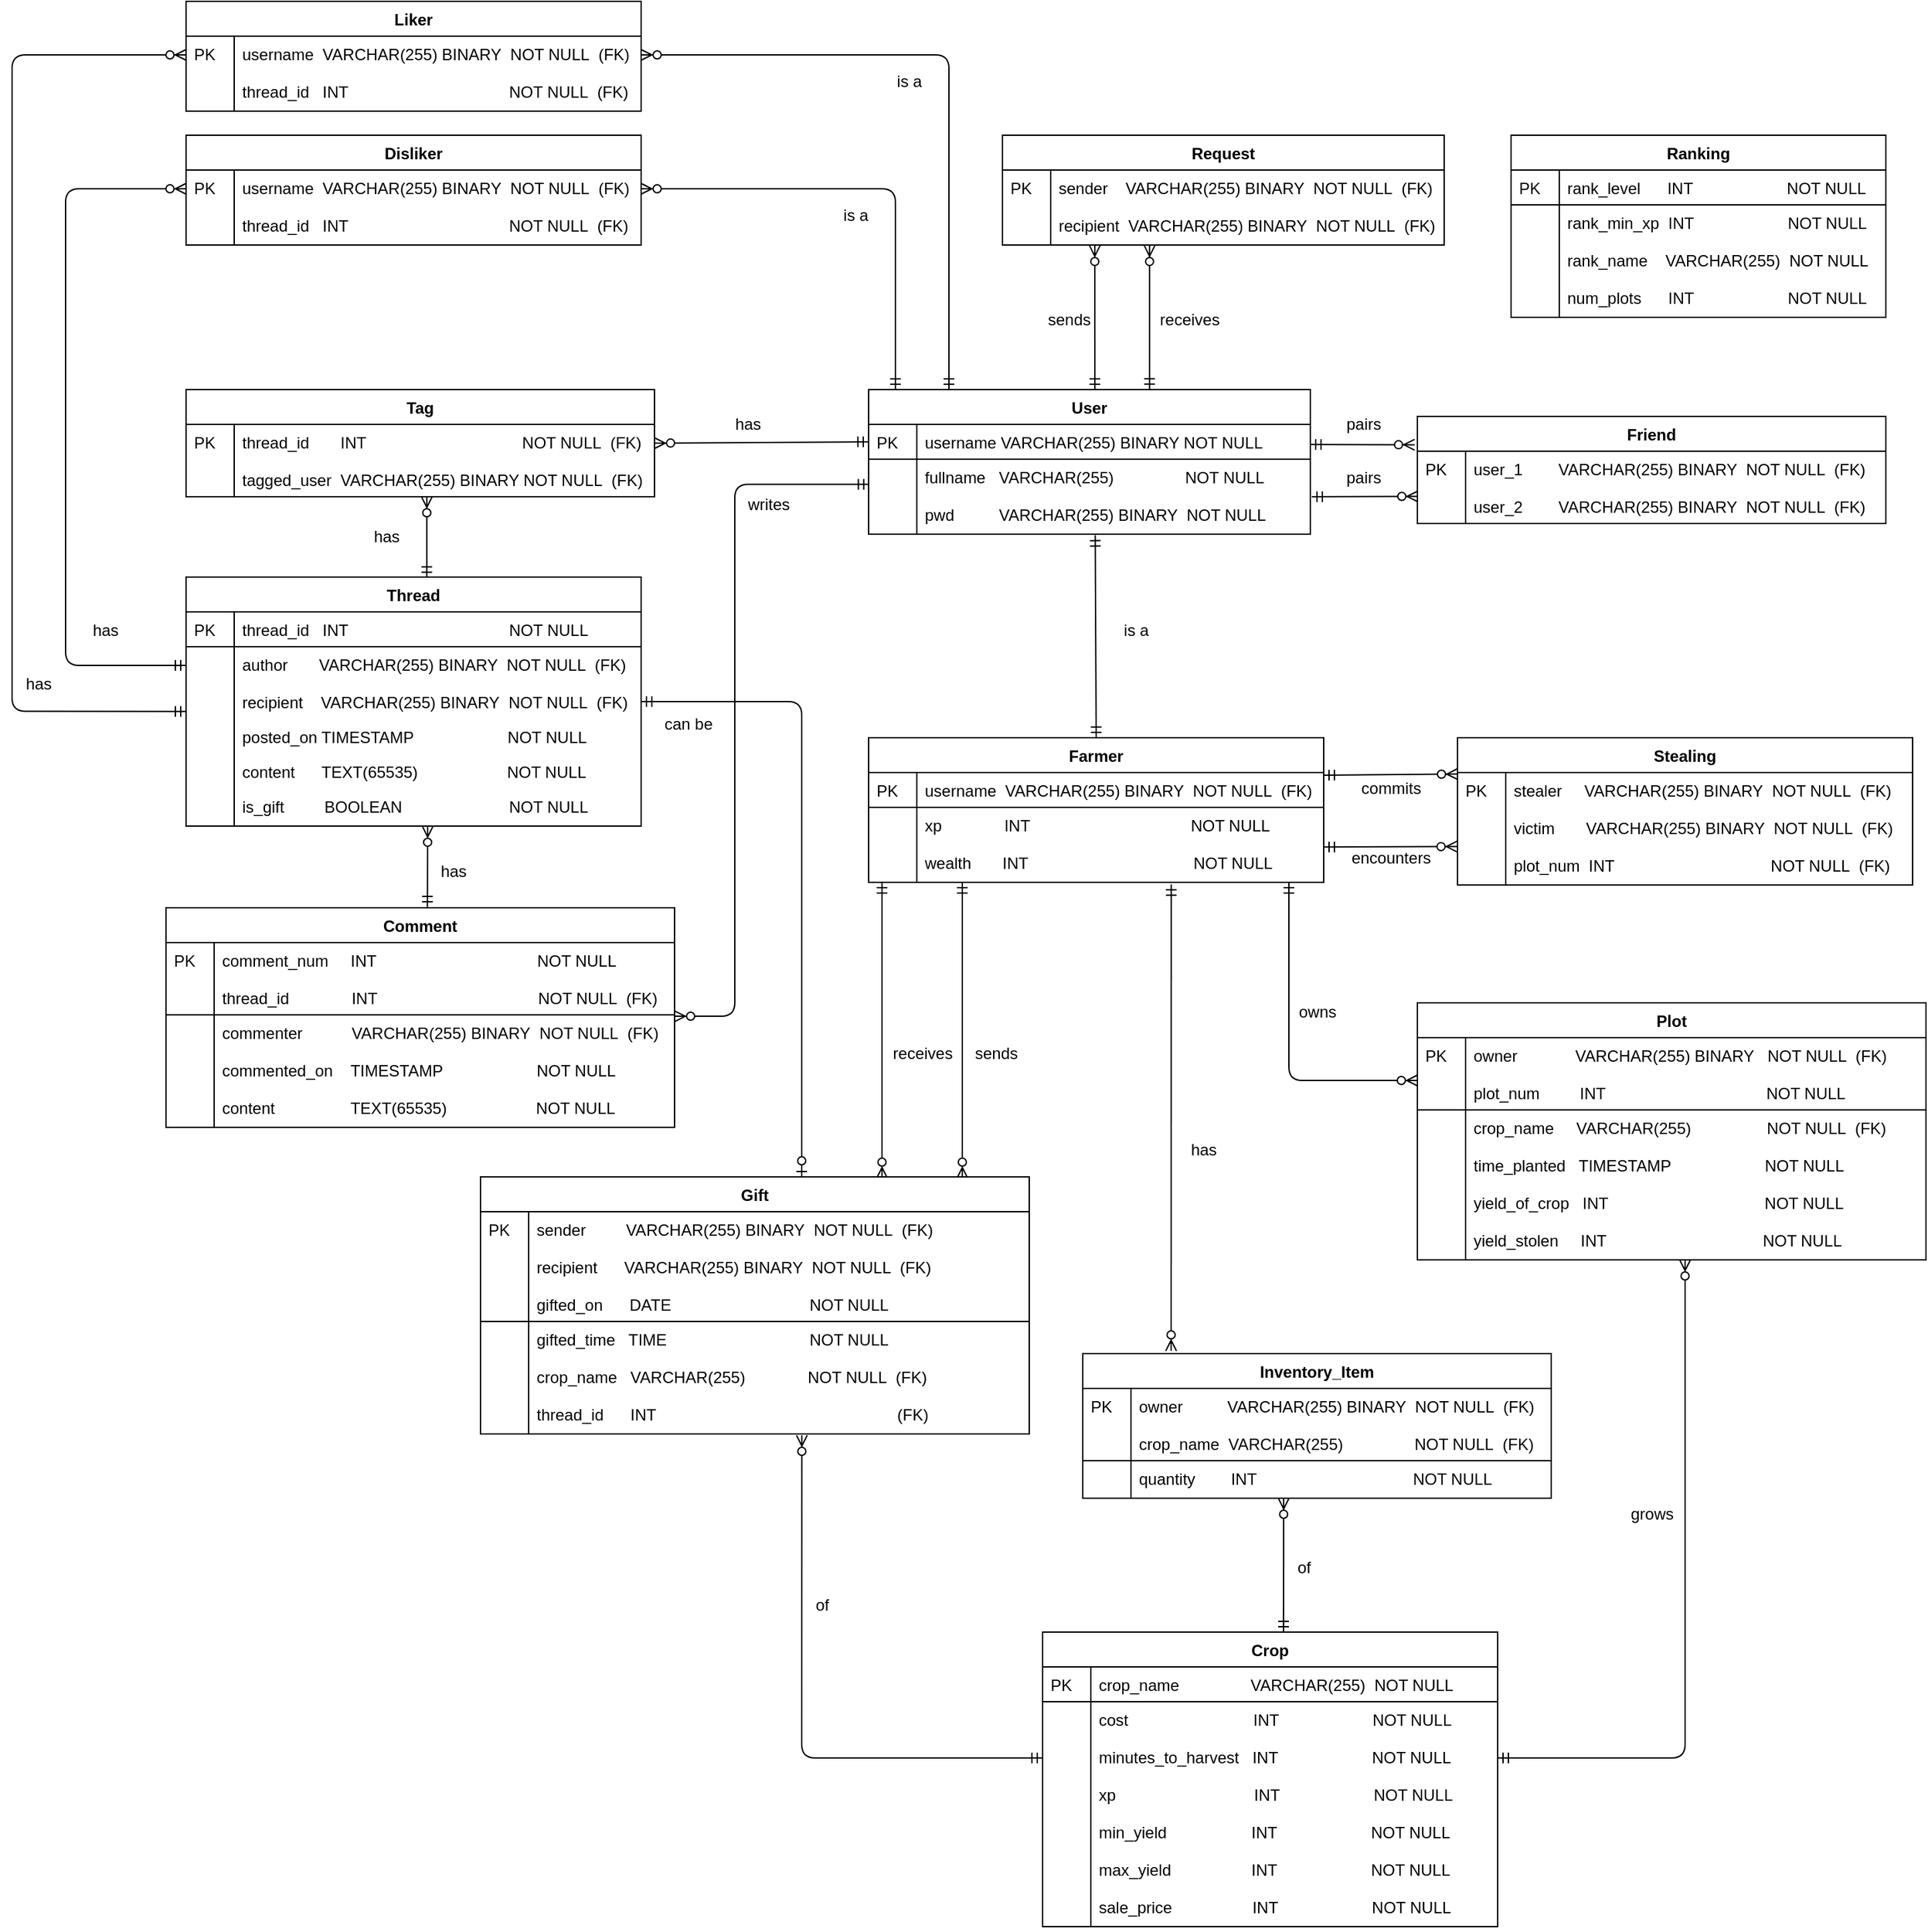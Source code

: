 <mxfile version="12.9.9" type="device"><diagram id="C5RBs43oDa-KdzZeNtuy" name="Page-1"><mxGraphModel dx="5146" dy="3258" grid="1" gridSize="10" guides="1" tooltips="1" connect="1" arrows="1" fold="1" page="1" pageScale="1" pageWidth="827" pageHeight="1169" math="0" shadow="0"><root><mxCell id="WIyWlLk6GJQsqaUBKTNV-0"/><mxCell id="WIyWlLk6GJQsqaUBKTNV-1" parent="WIyWlLk6GJQsqaUBKTNV-0"/><mxCell id="GRX_ooEtoe8Os-eqXob7-238" value="" style="fontSize=12;html=1;endArrow=ERmandOne;startArrow=ERmandOne;entryX=0.5;entryY=0;entryDx=0;entryDy=0;exitX=0.513;exitY=1.029;exitDx=0;exitDy=0;exitPerimeter=0;" parent="WIyWlLk6GJQsqaUBKTNV-1" source="GRX_ooEtoe8Os-eqXob7-3" target="GRX_ooEtoe8Os-eqXob7-152" edge="1"><mxGeometry width="100" height="100" relative="1" as="geometry"><mxPoint x="-130" y="330" as="sourcePoint"/><mxPoint x="-220" y="380" as="targetPoint"/></mxGeometry></mxCell><mxCell id="GRX_ooEtoe8Os-eqXob7-245" value="" style="fontSize=12;html=1;endArrow=ERzeroToMany;startArrow=ERmandOne;entryX=0.209;entryY=1.012;entryDx=0;entryDy=0;entryPerimeter=0;" parent="WIyWlLk6GJQsqaUBKTNV-1" target="GRX_ooEtoe8Os-eqXob7-140" edge="1"><mxGeometry width="100" height="100" relative="1" as="geometry"><mxPoint x="-741" y="370" as="sourcePoint"/><mxPoint x="-580" y="330" as="targetPoint"/></mxGeometry></mxCell><mxCell id="GRX_ooEtoe8Os-eqXob7-247" value="" style="fontSize=12;html=1;endArrow=ERzeroToMany;startArrow=ERmandOne;elbow=vertical;entryX=0.333;entryY=1.012;entryDx=0;entryDy=0;entryPerimeter=0;exitX=0.636;exitY=-0.001;exitDx=0;exitDy=0;exitPerimeter=0;" parent="WIyWlLk6GJQsqaUBKTNV-1" source="zkfFHV4jXpPFQw0GAbJ--51" target="GRX_ooEtoe8Os-eqXob7-140" edge="1"><mxGeometry width="100" height="100" relative="1" as="geometry"><mxPoint x="-700" y="369" as="sourcePoint"/><mxPoint x="-810" y="270" as="targetPoint"/></mxGeometry></mxCell><mxCell id="GRX_ooEtoe8Os-eqXob7-248" value="" style="fontSize=12;html=1;endArrow=ERzeroToMany;startArrow=ERmandOne;entryX=1;entryY=0.5;entryDx=0;entryDy=0;exitX=0;exitY=0.5;exitDx=0;exitDy=0;" parent="WIyWlLk6GJQsqaUBKTNV-1" target="GRX_ooEtoe8Os-eqXob7-53" edge="1" source="zkfFHV4jXpPFQw0GAbJ--52"><mxGeometry width="100" height="100" relative="1" as="geometry"><mxPoint x="-980" y="390" as="sourcePoint"/><mxPoint x="-706.72" y="262.56" as="targetPoint"/></mxGeometry></mxCell><mxCell id="GRX_ooEtoe8Os-eqXob7-249" value="" style="fontSize=12;html=1;endArrow=ERzeroToMany;startArrow=ERmandOne;entryX=0.514;entryY=1;entryDx=0;entryDy=0;entryPerimeter=0;exitX=0.529;exitY=0.002;exitDx=0;exitDy=0;exitPerimeter=0;" parent="WIyWlLk6GJQsqaUBKTNV-1" source="zkfFHV4jXpPFQw0GAbJ--56" target="GRX_ooEtoe8Os-eqXob7-51" edge="1"><mxGeometry width="100" height="100" relative="1" as="geometry"><mxPoint x="-1240" y="509" as="sourcePoint"/><mxPoint x="-729.9" y="689" as="targetPoint"/></mxGeometry></mxCell><mxCell id="GRX_ooEtoe8Os-eqXob7-255" value="" style="fontSize=12;html=1;endArrow=ERzeroToMany;startArrow=ERmandOne;exitX=0;exitY=0.5;exitDx=0;exitDy=0;edgeStyle=orthogonalEdgeStyle;" parent="WIyWlLk6GJQsqaUBKTNV-1" source="GRX_ooEtoe8Os-eqXob7-59" target="GRX_ooEtoe8Os-eqXob7-96" edge="1"><mxGeometry width="100" height="100" relative="1" as="geometry"><mxPoint x="-680" y="890" as="sourcePoint"/><mxPoint x="-820" y="910" as="targetPoint"/><Array as="points"><mxPoint x="-1510" y="576"/><mxPoint x="-1510" y="220"/></Array></mxGeometry></mxCell><mxCell id="GRX_ooEtoe8Os-eqXob7-256" value="" style="fontSize=12;html=1;endArrow=ERzeroToMany;startArrow=ERmandOne;entryX=1;entryY=0.5;entryDx=0;entryDy=0;edgeStyle=orthogonalEdgeStyle;" parent="WIyWlLk6GJQsqaUBKTNV-1" target="GRX_ooEtoe8Os-eqXob7-96" edge="1" source="zkfFHV4jXpPFQw0GAbJ--51"><mxGeometry width="100" height="100" relative="1" as="geometry"><mxPoint x="-890" y="369" as="sourcePoint"/><mxPoint x="-810" y="1060" as="targetPoint"/><Array as="points"><mxPoint x="-890" y="220"/></Array></mxGeometry></mxCell><mxCell id="GRX_ooEtoe8Os-eqXob7-257" value="sends" style="text;html=1;strokeColor=none;fillColor=none;align=center;verticalAlign=middle;whiteSpace=wrap;rounded=0;shadow=0;startSize=26;" parent="WIyWlLk6GJQsqaUBKTNV-1" vertex="1"><mxGeometry x="-780" y="308" width="40" height="20" as="geometry"/></mxCell><mxCell id="GRX_ooEtoe8Os-eqXob7-258" value="receives" style="text;html=1;strokeColor=none;fillColor=none;align=center;verticalAlign=middle;whiteSpace=wrap;rounded=0;shadow=0;startSize=26;" parent="WIyWlLk6GJQsqaUBKTNV-1" vertex="1"><mxGeometry x="-690" y="308" width="40" height="20" as="geometry"/></mxCell><mxCell id="GRX_ooEtoe8Os-eqXob7-259" value="" style="fontSize=12;html=1;endArrow=ERzeroToMany;startArrow=ERmandOne;elbow=vertical;exitX=1;exitY=0.577;exitDx=0;exitDy=0;entryX=-0.006;entryY=0.265;entryDx=0;entryDy=0;exitPerimeter=0;entryPerimeter=0;" parent="WIyWlLk6GJQsqaUBKTNV-1" source="zkfFHV4jXpPFQw0GAbJ--52" target="GRX_ooEtoe8Os-eqXob7-75" edge="1"><mxGeometry width="100" height="100" relative="1" as="geometry"><mxPoint x="-602" y="367" as="sourcePoint"/><mxPoint x="-470" y="414" as="targetPoint"/></mxGeometry></mxCell><mxCell id="GRX_ooEtoe8Os-eqXob7-260" value="" style="fontSize=12;html=1;endArrow=ERzeroToMany;startArrow=ERmandOne;elbow=vertical;entryX=0.001;entryY=0.221;entryDx=0;entryDy=0;entryPerimeter=0;" parent="WIyWlLk6GJQsqaUBKTNV-1" target="GRX_ooEtoe8Os-eqXob7-78" edge="1"><mxGeometry width="100" height="100" relative="1" as="geometry"><mxPoint x="-579" y="450" as="sourcePoint"/><mxPoint x="-430" y="510" as="targetPoint"/></mxGeometry></mxCell><mxCell id="GRX_ooEtoe8Os-eqXob7-261" value="pairs" style="text;html=1;strokeColor=none;fillColor=none;align=center;verticalAlign=middle;whiteSpace=wrap;rounded=0;shadow=0;startSize=26;" parent="WIyWlLk6GJQsqaUBKTNV-1" vertex="1"><mxGeometry x="-560" y="386" width="40" height="20" as="geometry"/></mxCell><mxCell id="GRX_ooEtoe8Os-eqXob7-263" value="pairs" style="text;html=1;strokeColor=none;fillColor=none;align=center;verticalAlign=middle;whiteSpace=wrap;rounded=0;shadow=0;startSize=26;" parent="WIyWlLk6GJQsqaUBKTNV-1" vertex="1"><mxGeometry x="-560" y="426" width="40" height="20" as="geometry"/></mxCell><mxCell id="GRX_ooEtoe8Os-eqXob7-265" value="is a" style="text;html=1;strokeColor=none;fillColor=none;align=center;verticalAlign=middle;whiteSpace=wrap;rounded=0;shadow=0;startSize=26;" parent="WIyWlLk6GJQsqaUBKTNV-1" vertex="1"><mxGeometry x="-730" y="540" width="40" height="20" as="geometry"/></mxCell><mxCell id="GRX_ooEtoe8Os-eqXob7-266" value="has" style="text;html=1;strokeColor=none;fillColor=none;align=center;verticalAlign=middle;whiteSpace=wrap;rounded=0;shadow=0;startSize=26;" parent="WIyWlLk6GJQsqaUBKTNV-1" vertex="1"><mxGeometry x="-1290" y="470" width="40" height="20" as="geometry"/></mxCell><mxCell id="GRX_ooEtoe8Os-eqXob7-267" value="has" style="text;html=1;strokeColor=none;fillColor=none;align=center;verticalAlign=middle;whiteSpace=wrap;rounded=0;shadow=0;startSize=26;" parent="WIyWlLk6GJQsqaUBKTNV-1" vertex="1"><mxGeometry x="-1020" y="386" width="40" height="20" as="geometry"/></mxCell><mxCell id="GRX_ooEtoe8Os-eqXob7-270" value="" style="fontSize=12;html=1;endArrow=ERzeroToMany;startArrow=ERmandOne;edgeStyle=orthogonalEdgeStyle;exitX=0;exitY=0.782;exitDx=0;exitDy=0;exitPerimeter=0;" parent="WIyWlLk6GJQsqaUBKTNV-1" source="GRX_ooEtoe8Os-eqXob7-61" edge="1"><mxGeometry width="100" height="100" relative="1" as="geometry"><mxPoint x="-1440" y="610" as="sourcePoint"/><mxPoint x="-1420" y="120" as="targetPoint"/><Array as="points"><mxPoint x="-1550" y="610"/><mxPoint x="-1550" y="120"/><mxPoint x="-1420" y="120"/></Array></mxGeometry></mxCell><mxCell id="GRX_ooEtoe8Os-eqXob7-271" value="has" style="text;html=1;strokeColor=none;fillColor=none;align=center;verticalAlign=middle;whiteSpace=wrap;rounded=0;shadow=0;startSize=26;" parent="WIyWlLk6GJQsqaUBKTNV-1" vertex="1"><mxGeometry x="-1500" y="540" width="40" height="20" as="geometry"/></mxCell><mxCell id="GRX_ooEtoe8Os-eqXob7-272" value="" style="edgeStyle=orthogonalEdgeStyle;fontSize=12;html=1;endArrow=ERzeroToMany;startArrow=ERmandOne;entryX=1;entryY=0.037;entryDx=0;entryDy=0;entryPerimeter=0;exitX=0.001;exitY=0.671;exitDx=0;exitDy=0;exitPerimeter=0;" parent="WIyWlLk6GJQsqaUBKTNV-1" source="zkfFHV4jXpPFQw0GAbJ--54" target="GRX_ooEtoe8Os-eqXob7-89" edge="1"><mxGeometry width="100" height="100" relative="1" as="geometry"><mxPoint x="-930" y="464" as="sourcePoint"/><mxPoint x="-970" y="450" as="targetPoint"/><Array as="points"><mxPoint x="-1010" y="441"/><mxPoint x="-1010" y="838"/></Array></mxGeometry></mxCell><mxCell id="GRX_ooEtoe8Os-eqXob7-273" value="writes" style="text;html=1;align=center;verticalAlign=middle;resizable=0;points=[];autosize=1;" parent="WIyWlLk6GJQsqaUBKTNV-1" vertex="1"><mxGeometry x="-1010" y="446" width="50" height="20" as="geometry"/></mxCell><mxCell id="GRX_ooEtoe8Os-eqXob7-275" value="has" style="text;html=1;strokeColor=none;fillColor=none;align=center;verticalAlign=middle;whiteSpace=wrap;rounded=0;shadow=0;startSize=26;" parent="WIyWlLk6GJQsqaUBKTNV-1" vertex="1"><mxGeometry x="-1550" y="580" width="40" height="20" as="geometry"/></mxCell><mxCell id="GRX_ooEtoe8Os-eqXob7-276" value="has" style="text;html=1;strokeColor=none;fillColor=none;align=center;verticalAlign=middle;whiteSpace=wrap;rounded=0;shadow=0;startSize=26;" parent="WIyWlLk6GJQsqaUBKTNV-1" vertex="1"><mxGeometry x="-1240" y="720" width="40" height="20" as="geometry"/></mxCell><mxCell id="GRX_ooEtoe8Os-eqXob7-277" value="" style="fontSize=12;html=1;endArrow=ERzeroToMany;startArrow=ERmandOne;edgeStyle=orthogonalEdgeStyle;" parent="WIyWlLk6GJQsqaUBKTNV-1" source="zkfFHV4jXpPFQw0GAbJ--51" target="GRX_ooEtoe8Os-eqXob7-133" edge="1"><mxGeometry width="100" height="100" relative="1" as="geometry"><mxPoint x="-914" y="390" as="sourcePoint"/><mxPoint x="-1210" y="390" as="targetPoint"/><Array as="points"><mxPoint x="-850" y="120"/></Array></mxGeometry></mxCell><mxCell id="GRX_ooEtoe8Os-eqXob7-280" value="&lt;div&gt;is a&lt;br&gt;&lt;/div&gt;" style="text;html=1;align=center;verticalAlign=middle;resizable=0;points=[];autosize=1;" parent="WIyWlLk6GJQsqaUBKTNV-1" vertex="1"><mxGeometry x="-940" y="230" width="40" height="20" as="geometry"/></mxCell><mxCell id="GRX_ooEtoe8Os-eqXob7-281" value="is a" style="text;html=1;align=center;verticalAlign=middle;resizable=0;points=[];autosize=1;" parent="WIyWlLk6GJQsqaUBKTNV-1" vertex="1"><mxGeometry x="-900" y="130" width="40" height="20" as="geometry"/></mxCell><mxCell id="GRX_ooEtoe8Os-eqXob7-283" value="can be" style="text;html=1;align=center;verticalAlign=middle;resizable=0;points=[];autosize=1;" parent="WIyWlLk6GJQsqaUBKTNV-1" vertex="1"><mxGeometry x="-1070" y="610" width="50" height="20" as="geometry"/></mxCell><mxCell id="GRX_ooEtoe8Os-eqXob7-287" value="" style="fontSize=12;html=1;endArrow=ERzeroToOne;startArrow=ERmandOne;exitX=1;exitY=0.5;exitDx=0;exitDy=0;edgeStyle=orthogonalEdgeStyle;" parent="WIyWlLk6GJQsqaUBKTNV-1" edge="1" target="GRX_ooEtoe8Os-eqXob7-221" source="GRX_ooEtoe8Os-eqXob7-61"><mxGeometry width="100" height="100" relative="1" as="geometry"><mxPoint x="-570" y="774" as="sourcePoint"/><mxPoint x="-500" y="774" as="targetPoint"/><Array as="points"><mxPoint x="-960" y="603"/></Array></mxGeometry></mxCell><mxCell id="GRX_ooEtoe8Os-eqXob7-288" value="" style="fontSize=12;html=1;endArrow=ERzeroToMany;startArrow=ERmandOne;entryX=0;entryY=0.04;entryDx=0;entryDy=0;entryPerimeter=0;" parent="WIyWlLk6GJQsqaUBKTNV-1" edge="1" target="GRX_ooEtoe8Os-eqXob7-181"><mxGeometry width="100" height="100" relative="1" as="geometry"><mxPoint x="-570" y="658" as="sourcePoint"/><mxPoint x="-471" y="657" as="targetPoint"/></mxGeometry></mxCell><mxCell id="GRX_ooEtoe8Os-eqXob7-289" value="commits" style="text;html=1;align=center;verticalAlign=middle;resizable=0;points=[];autosize=1;" parent="WIyWlLk6GJQsqaUBKTNV-1" vertex="1"><mxGeometry x="-550" y="658" width="60" height="20" as="geometry"/></mxCell><mxCell id="GRX_ooEtoe8Os-eqXob7-294" value="" style="fontSize=12;html=1;endArrow=ERzeroToMany;startArrow=ERmandOne;entryX=-0.001;entryY=0.974;entryDx=0;entryDy=0;entryPerimeter=0;" parent="WIyWlLk6GJQsqaUBKTNV-1" edge="1" target="GRX_ooEtoe8Os-eqXob7-206"><mxGeometry width="100" height="100" relative="1" as="geometry"><mxPoint x="-570" y="711.66" as="sourcePoint"/><mxPoint x="-450" y="711.66" as="targetPoint"/></mxGeometry></mxCell><mxCell id="GRX_ooEtoe8Os-eqXob7-295" value="encounters" style="text;html=1;align=center;verticalAlign=middle;resizable=0;points=[];autosize=1;" parent="WIyWlLk6GJQsqaUBKTNV-1" vertex="1"><mxGeometry x="-560" y="710" width="80" height="20" as="geometry"/></mxCell><mxCell id="GRX_ooEtoe8Os-eqXob7-296" value="" style="fontSize=12;html=1;endArrow=ERzeroToMany;startArrow=ERmandOne;exitX=0.665;exitY=1.06;exitDx=0;exitDy=0;exitPerimeter=0;" parent="WIyWlLk6GJQsqaUBKTNV-1" source="GRX_ooEtoe8Os-eqXob7-157" edge="1"><mxGeometry width="100" height="100" relative="1" as="geometry"><mxPoint x="-640" y="768" as="sourcePoint"/><mxPoint x="-684" y="1088" as="targetPoint"/></mxGeometry></mxCell><mxCell id="GRX_ooEtoe8Os-eqXob7-297" value="" style="fontSize=12;html=1;endArrow=ERzeroToMany;startArrow=ERmandOne;" parent="WIyWlLk6GJQsqaUBKTNV-1" edge="1"><mxGeometry width="100" height="100" relative="1" as="geometry"><mxPoint x="-840" y="738" as="sourcePoint"/><mxPoint x="-840" y="959" as="targetPoint"/></mxGeometry></mxCell><mxCell id="GRX_ooEtoe8Os-eqXob7-298" value="" style="fontSize=12;html=1;endArrow=ERzeroToMany;startArrow=ERmandOne;" parent="WIyWlLk6GJQsqaUBKTNV-1" edge="1"><mxGeometry width="100" height="100" relative="1" as="geometry"><mxPoint x="-900" y="738" as="sourcePoint"/><mxPoint x="-900" y="959" as="targetPoint"/></mxGeometry></mxCell><mxCell id="GRX_ooEtoe8Os-eqXob7-299" value="&lt;div&gt;sends&lt;/div&gt;" style="text;html=1;align=center;verticalAlign=middle;resizable=0;points=[];autosize=1;" parent="WIyWlLk6GJQsqaUBKTNV-1" vertex="1"><mxGeometry x="-840" y="856" width="50" height="20" as="geometry"/></mxCell><mxCell id="GRX_ooEtoe8Os-eqXob7-300" value="receives" style="text;html=1;align=center;verticalAlign=middle;resizable=0;points=[];autosize=1;" parent="WIyWlLk6GJQsqaUBKTNV-1" vertex="1"><mxGeometry x="-900" y="856" width="60" height="20" as="geometry"/></mxCell><mxCell id="GRX_ooEtoe8Os-eqXob7-301" value="" style="fontSize=12;html=1;endArrow=ERzeroToMany;startArrow=ERmandOne;entryX=0;entryY=0.154;entryDx=0;entryDy=0;entryPerimeter=0;" parent="WIyWlLk6GJQsqaUBKTNV-1" target="GRX_ooEtoe8Os-eqXob7-196" edge="1"><mxGeometry width="100" height="100" relative="1" as="geometry"><mxPoint x="-596" y="738" as="sourcePoint"/><mxPoint x="-460.0" y="886.0" as="targetPoint"/><Array as="points"><mxPoint x="-596" y="886"/></Array></mxGeometry></mxCell><mxCell id="GRX_ooEtoe8Os-eqXob7-302" value="has" style="text;html=1;align=center;verticalAlign=middle;resizable=0;points=[];autosize=1;" parent="WIyWlLk6GJQsqaUBKTNV-1" vertex="1"><mxGeometry x="-680" y="928" width="40" height="20" as="geometry"/></mxCell><mxCell id="GRX_ooEtoe8Os-eqXob7-303" value="owns" style="text;html=1;align=center;verticalAlign=middle;resizable=0;points=[];autosize=1;" parent="WIyWlLk6GJQsqaUBKTNV-1" vertex="1"><mxGeometry x="-600" y="825" width="50" height="20" as="geometry"/></mxCell><mxCell id="GRX_ooEtoe8Os-eqXob7-305" value="of" style="text;html=1;align=center;verticalAlign=middle;resizable=0;points=[];autosize=1;" parent="WIyWlLk6GJQsqaUBKTNV-1" vertex="1"><mxGeometry x="-600" y="1240" width="30" height="20" as="geometry"/></mxCell><mxCell id="GRX_ooEtoe8Os-eqXob7-312" value="grows" style="text;html=1;align=center;verticalAlign=middle;resizable=0;points=[];autosize=1;" parent="WIyWlLk6GJQsqaUBKTNV-1" vertex="1"><mxGeometry x="-350" y="1200" width="50" height="20" as="geometry"/></mxCell><mxCell id="GRX_ooEtoe8Os-eqXob7-315" value="of" style="text;html=1;align=center;verticalAlign=middle;resizable=0;points=[];autosize=1;" parent="WIyWlLk6GJQsqaUBKTNV-1" vertex="1"><mxGeometry x="-960" y="1268" width="30" height="20" as="geometry"/></mxCell><mxCell id="Y0TzVx42uGY0GC2YwD3Z-2" value="" style="fontSize=12;html=1;endArrow=ERzeroToMany;startArrow=ERmandOne;entryX=0.531;entryY=1.003;entryDx=0;entryDy=0;entryPerimeter=0;exitX=0.514;exitY=-0.003;exitDx=0;exitDy=0;exitPerimeter=0;" edge="1" parent="WIyWlLk6GJQsqaUBKTNV-1" source="GRX_ooEtoe8Os-eqXob7-82" target="GRX_ooEtoe8Os-eqXob7-48"><mxGeometry width="100" height="100" relative="1" as="geometry"><mxPoint x="-1350.98" y="695.664" as="sourcePoint"/><mxPoint x="-1245" y="696" as="targetPoint"/></mxGeometry></mxCell><mxCell id="GRX_ooEtoe8Os-eqXob7-137" value="Request" style="swimlane;fontStyle=1;childLayout=stackLayout;horizontal=1;startSize=26;horizontalStack=0;resizeParent=1;resizeLast=0;collapsible=1;marginBottom=0;rounded=0;shadow=0;strokeWidth=1;" parent="WIyWlLk6GJQsqaUBKTNV-1" vertex="1"><mxGeometry x="-810" y="180" width="330" height="82" as="geometry"><mxRectangle x="20" y="80" width="160" height="26" as="alternateBounds"/></mxGeometry></mxCell><mxCell id="GRX_ooEtoe8Os-eqXob7-138" value="sender    VARCHAR(255) BINARY  NOT NULL  (FK)" style="shape=partialRectangle;top=0;left=0;right=0;bottom=0;align=left;verticalAlign=top;fillColor=none;spacingLeft=40;spacingRight=4;overflow=hidden;rotatable=0;points=[[0,0.5],[1,0.5]];portConstraint=eastwest;dropTarget=0;rounded=0;shadow=0;strokeWidth=1;" parent="GRX_ooEtoe8Os-eqXob7-137" vertex="1"><mxGeometry y="26" width="330" height="28" as="geometry"/></mxCell><mxCell id="GRX_ooEtoe8Os-eqXob7-139" value="PK" style="shape=partialRectangle;top=0;left=0;bottom=0;fillColor=none;align=left;verticalAlign=top;spacingLeft=4;spacingRight=4;overflow=hidden;rotatable=0;points=[];portConstraint=eastwest;part=1;" parent="GRX_ooEtoe8Os-eqXob7-138" vertex="1" connectable="0"><mxGeometry width="36" height="28" as="geometry"/></mxCell><mxCell id="GRX_ooEtoe8Os-eqXob7-140" value="recipient  VARCHAR(255) BINARY  NOT NULL  (FK)" style="shape=partialRectangle;top=0;left=0;right=0;bottom=0;align=left;verticalAlign=top;fillColor=none;spacingLeft=40;spacingRight=4;overflow=hidden;rotatable=0;points=[[0,0.5],[1,0.5]];portConstraint=eastwest;dropTarget=0;rounded=0;shadow=0;strokeWidth=1;" parent="GRX_ooEtoe8Os-eqXob7-137" vertex="1"><mxGeometry y="54" width="330" height="28" as="geometry"/></mxCell><mxCell id="GRX_ooEtoe8Os-eqXob7-141" value="" style="shape=partialRectangle;top=0;left=0;bottom=0;fillColor=none;align=left;verticalAlign=top;spacingLeft=4;spacingRight=4;overflow=hidden;rotatable=0;points=[];portConstraint=eastwest;part=1;" parent="GRX_ooEtoe8Os-eqXob7-140" vertex="1" connectable="0"><mxGeometry width="36" height="28" as="geometry"/></mxCell><mxCell id="zkfFHV4jXpPFQw0GAbJ--51" value="User" style="swimlane;fontStyle=1;childLayout=stackLayout;horizontal=1;startSize=26;horizontalStack=0;resizeParent=1;resizeLast=0;collapsible=1;marginBottom=0;rounded=0;shadow=0;strokeWidth=1;" parent="WIyWlLk6GJQsqaUBKTNV-1" vertex="1"><mxGeometry x="-910" y="370" width="330" height="108" as="geometry"><mxRectangle x="20" y="80" width="160" height="26" as="alternateBounds"/></mxGeometry></mxCell><mxCell id="zkfFHV4jXpPFQw0GAbJ--52" value="username VARCHAR(255) BINARY NOT NULL" style="shape=partialRectangle;top=0;left=0;right=0;bottom=1;align=left;verticalAlign=top;fillColor=none;spacingLeft=40;spacingRight=4;overflow=hidden;rotatable=0;points=[[0,0.5],[1,0.5]];portConstraint=eastwest;dropTarget=0;rounded=0;shadow=0;strokeWidth=1;fontStyle=0" parent="zkfFHV4jXpPFQw0GAbJ--51" vertex="1"><mxGeometry y="26" width="330" height="26" as="geometry"/></mxCell><mxCell id="zkfFHV4jXpPFQw0GAbJ--53" value="PK" style="shape=partialRectangle;top=0;left=0;bottom=0;fillColor=none;align=left;verticalAlign=top;spacingLeft=4;spacingRight=4;overflow=hidden;rotatable=0;points=[];portConstraint=eastwest;part=1;" parent="zkfFHV4jXpPFQw0GAbJ--52" vertex="1" connectable="0"><mxGeometry width="36" height="26" as="geometry"/></mxCell><mxCell id="zkfFHV4jXpPFQw0GAbJ--54" value="fullname   VARCHAR(255)                NOT NULL&#xa;" style="shape=partialRectangle;top=0;left=0;right=0;bottom=0;align=left;verticalAlign=top;fillColor=none;spacingLeft=40;spacingRight=4;overflow=hidden;rotatable=0;points=[[0,0.5],[1,0.5]];portConstraint=eastwest;dropTarget=0;rounded=0;shadow=0;strokeWidth=1;" parent="zkfFHV4jXpPFQw0GAbJ--51" vertex="1"><mxGeometry y="52" width="330" height="28" as="geometry"/></mxCell><mxCell id="zkfFHV4jXpPFQw0GAbJ--55" value="" style="shape=partialRectangle;top=0;left=0;bottom=0;fillColor=none;align=left;verticalAlign=top;spacingLeft=4;spacingRight=4;overflow=hidden;rotatable=0;points=[];portConstraint=eastwest;part=1;" parent="zkfFHV4jXpPFQw0GAbJ--54" vertex="1" connectable="0"><mxGeometry width="36" height="28" as="geometry"/></mxCell><mxCell id="GRX_ooEtoe8Os-eqXob7-3" value="pwd          VARCHAR(255) BINARY  NOT NULL&#xa;" style="shape=partialRectangle;top=0;left=0;right=0;bottom=0;align=left;verticalAlign=top;fillColor=none;spacingLeft=40;spacingRight=4;overflow=hidden;rotatable=0;points=[[0,0.5],[1,0.5]];portConstraint=eastwest;dropTarget=0;rounded=0;shadow=0;strokeWidth=1;" parent="zkfFHV4jXpPFQw0GAbJ--51" vertex="1"><mxGeometry y="80" width="330" height="28" as="geometry"/></mxCell><mxCell id="GRX_ooEtoe8Os-eqXob7-4" value="" style="shape=partialRectangle;top=0;left=0;bottom=0;fillColor=none;align=left;verticalAlign=top;spacingLeft=4;spacingRight=4;overflow=hidden;rotatable=0;points=[];portConstraint=eastwest;part=1;" parent="GRX_ooEtoe8Os-eqXob7-3" vertex="1" connectable="0"><mxGeometry width="36" height="28" as="geometry"/></mxCell><mxCell id="GRX_ooEtoe8Os-eqXob7-208" value="Inventory_Item" style="swimlane;fontStyle=1;childLayout=stackLayout;horizontal=1;startSize=26;horizontalStack=0;resizeParent=1;resizeLast=0;collapsible=1;marginBottom=0;rounded=0;shadow=0;strokeWidth=1;" parent="WIyWlLk6GJQsqaUBKTNV-1" vertex="1"><mxGeometry x="-750" y="1090" width="350" height="108" as="geometry"><mxRectangle x="20" y="80" width="160" height="26" as="alternateBounds"/></mxGeometry></mxCell><mxCell id="GRX_ooEtoe8Os-eqXob7-209" value="owner          VARCHAR(255) BINARY  NOT NULL  (FK)" style="shape=partialRectangle;top=0;left=0;right=0;bottom=0;align=left;verticalAlign=top;fillColor=none;spacingLeft=40;spacingRight=4;overflow=hidden;rotatable=0;points=[[0,0.5],[1,0.5]];portConstraint=eastwest;dropTarget=0;rounded=0;shadow=0;strokeWidth=1;" parent="GRX_ooEtoe8Os-eqXob7-208" vertex="1"><mxGeometry y="26" width="350" height="28" as="geometry"/></mxCell><mxCell id="GRX_ooEtoe8Os-eqXob7-210" value="PK" style="shape=partialRectangle;top=0;left=0;bottom=0;fillColor=none;align=left;verticalAlign=top;spacingLeft=4;spacingRight=4;overflow=hidden;rotatable=0;points=[];portConstraint=eastwest;part=1;" parent="GRX_ooEtoe8Os-eqXob7-209" vertex="1" connectable="0"><mxGeometry width="36" height="28" as="geometry"/></mxCell><mxCell id="GRX_ooEtoe8Os-eqXob7-211" value="crop_name  VARCHAR(255)                NOT NULL  (FK)" style="shape=partialRectangle;top=0;left=0;right=0;bottom=1;align=left;verticalAlign=top;fillColor=none;spacingLeft=40;spacingRight=4;overflow=hidden;rotatable=0;points=[[0,0.5],[1,0.5]];portConstraint=eastwest;dropTarget=0;rounded=0;shadow=0;strokeWidth=1;fontStyle=0" parent="GRX_ooEtoe8Os-eqXob7-208" vertex="1"><mxGeometry y="54" width="350" height="26" as="geometry"/></mxCell><mxCell id="GRX_ooEtoe8Os-eqXob7-212" value="" style="shape=partialRectangle;top=0;left=0;bottom=0;fillColor=none;align=left;verticalAlign=top;spacingLeft=4;spacingRight=4;overflow=hidden;rotatable=0;points=[];portConstraint=eastwest;part=1;" parent="GRX_ooEtoe8Os-eqXob7-211" vertex="1" connectable="0"><mxGeometry width="36" height="26" as="geometry"/></mxCell><mxCell id="GRX_ooEtoe8Os-eqXob7-219" value="quantity        INT                                   NOT NULL" style="shape=partialRectangle;top=0;left=0;right=0;bottom=0;align=left;verticalAlign=top;fillColor=none;spacingLeft=40;spacingRight=4;overflow=hidden;rotatable=0;points=[[0,0.5],[1,0.5]];portConstraint=eastwest;dropTarget=0;rounded=0;shadow=0;strokeWidth=1;" parent="GRX_ooEtoe8Os-eqXob7-208" vertex="1"><mxGeometry y="80" width="350" height="28" as="geometry"/></mxCell><mxCell id="GRX_ooEtoe8Os-eqXob7-220" value="" style="shape=partialRectangle;top=0;left=0;bottom=0;fillColor=none;align=left;verticalAlign=top;spacingLeft=4;spacingRight=4;overflow=hidden;rotatable=0;points=[];portConstraint=eastwest;part=1;" parent="GRX_ooEtoe8Os-eqXob7-219" vertex="1" connectable="0"><mxGeometry width="36" height="28" as="geometry"/></mxCell><mxCell id="GRX_ooEtoe8Os-eqXob7-75" value="Friend" style="swimlane;fontStyle=1;childLayout=stackLayout;horizontal=1;startSize=26;horizontalStack=0;resizeParent=1;resizeLast=0;collapsible=1;marginBottom=0;rounded=0;shadow=0;strokeWidth=1;" parent="WIyWlLk6GJQsqaUBKTNV-1" vertex="1"><mxGeometry x="-500" y="390" width="350" height="80" as="geometry"><mxRectangle x="20" y="80" width="160" height="26" as="alternateBounds"/></mxGeometry></mxCell><mxCell id="GRX_ooEtoe8Os-eqXob7-76" value="user_1        VARCHAR(255) BINARY  NOT NULL  (FK)" style="shape=partialRectangle;top=0;left=0;right=0;bottom=0;align=left;verticalAlign=top;fillColor=none;spacingLeft=40;spacingRight=4;overflow=hidden;rotatable=0;points=[[0,0.5],[1,0.5]];portConstraint=eastwest;dropTarget=0;rounded=0;shadow=0;strokeWidth=1;" parent="GRX_ooEtoe8Os-eqXob7-75" vertex="1"><mxGeometry y="26" width="350" height="28" as="geometry"/></mxCell><mxCell id="GRX_ooEtoe8Os-eqXob7-77" value="PK" style="shape=partialRectangle;top=0;left=0;bottom=0;fillColor=none;align=left;verticalAlign=top;spacingLeft=4;spacingRight=4;overflow=hidden;rotatable=0;points=[];portConstraint=eastwest;part=1;" parent="GRX_ooEtoe8Os-eqXob7-76" vertex="1" connectable="0"><mxGeometry width="36" height="28" as="geometry"/></mxCell><mxCell id="GRX_ooEtoe8Os-eqXob7-78" value="user_2        VARCHAR(255) BINARY  NOT NULL  (FK)" style="shape=partialRectangle;top=0;left=0;right=0;bottom=1;align=left;verticalAlign=top;fillColor=none;spacingLeft=40;spacingRight=4;overflow=hidden;rotatable=0;points=[[0,0.5],[1,0.5]];portConstraint=eastwest;dropTarget=0;rounded=0;shadow=0;strokeWidth=1;fontStyle=0" parent="GRX_ooEtoe8Os-eqXob7-75" vertex="1"><mxGeometry y="54" width="350" height="26" as="geometry"/></mxCell><mxCell id="GRX_ooEtoe8Os-eqXob7-79" value="" style="shape=partialRectangle;top=0;left=0;bottom=0;fillColor=none;align=left;verticalAlign=top;spacingLeft=4;spacingRight=4;overflow=hidden;rotatable=0;points=[];portConstraint=eastwest;part=1;" parent="GRX_ooEtoe8Os-eqXob7-78" vertex="1" connectable="0"><mxGeometry width="36" height="26" as="geometry"/></mxCell><mxCell id="GRX_ooEtoe8Os-eqXob7-163" value="Crop" style="swimlane;fontStyle=1;childLayout=stackLayout;horizontal=1;startSize=26;horizontalStack=0;resizeParent=1;resizeLast=0;collapsible=1;marginBottom=0;rounded=0;shadow=0;strokeWidth=1;" parent="WIyWlLk6GJQsqaUBKTNV-1" vertex="1"><mxGeometry x="-780" y="1298" width="340" height="220" as="geometry"><mxRectangle x="20" y="80" width="160" height="26" as="alternateBounds"/></mxGeometry></mxCell><mxCell id="GRX_ooEtoe8Os-eqXob7-164" value="crop_name                VARCHAR(255)  NOT NULL" style="shape=partialRectangle;top=0;left=0;right=0;bottom=1;align=left;verticalAlign=top;fillColor=none;spacingLeft=40;spacingRight=4;overflow=hidden;rotatable=0;points=[[0,0.5],[1,0.5]];portConstraint=eastwest;dropTarget=0;rounded=0;shadow=0;strokeWidth=1;fontStyle=0" parent="GRX_ooEtoe8Os-eqXob7-163" vertex="1"><mxGeometry y="26" width="340" height="26" as="geometry"/></mxCell><mxCell id="GRX_ooEtoe8Os-eqXob7-165" value="PK" style="shape=partialRectangle;top=0;left=0;bottom=0;fillColor=none;align=left;verticalAlign=top;spacingLeft=4;spacingRight=4;overflow=hidden;rotatable=0;points=[];portConstraint=eastwest;part=1;" parent="GRX_ooEtoe8Os-eqXob7-164" vertex="1" connectable="0"><mxGeometry width="36" height="26" as="geometry"/></mxCell><mxCell id="GRX_ooEtoe8Os-eqXob7-166" value="cost                            INT                     NOT NULL" style="shape=partialRectangle;top=0;left=0;right=0;bottom=0;align=left;verticalAlign=top;fillColor=none;spacingLeft=40;spacingRight=4;overflow=hidden;rotatable=0;points=[[0,0.5],[1,0.5]];portConstraint=eastwest;dropTarget=0;rounded=0;shadow=0;strokeWidth=1;" parent="GRX_ooEtoe8Os-eqXob7-163" vertex="1"><mxGeometry y="52" width="340" height="28" as="geometry"/></mxCell><mxCell id="GRX_ooEtoe8Os-eqXob7-167" value="" style="shape=partialRectangle;top=0;left=0;bottom=0;fillColor=none;align=left;verticalAlign=top;spacingLeft=4;spacingRight=4;overflow=hidden;rotatable=0;points=[];portConstraint=eastwest;part=1;" parent="GRX_ooEtoe8Os-eqXob7-166" vertex="1" connectable="0"><mxGeometry width="36" height="28" as="geometry"/></mxCell><mxCell id="GRX_ooEtoe8Os-eqXob7-168" value="minutes_to_harvest   INT                     NOT NULL" style="shape=partialRectangle;top=0;left=0;right=0;bottom=0;align=left;verticalAlign=top;fillColor=none;spacingLeft=40;spacingRight=4;overflow=hidden;rotatable=0;points=[[0,0.5],[1,0.5]];portConstraint=eastwest;dropTarget=0;rounded=0;shadow=0;strokeWidth=1;" parent="GRX_ooEtoe8Os-eqXob7-163" vertex="1"><mxGeometry y="80" width="340" height="28" as="geometry"/></mxCell><mxCell id="GRX_ooEtoe8Os-eqXob7-169" value="" style="shape=partialRectangle;top=0;left=0;bottom=0;fillColor=none;align=left;verticalAlign=top;spacingLeft=4;spacingRight=4;overflow=hidden;rotatable=0;points=[];portConstraint=eastwest;part=1;" parent="GRX_ooEtoe8Os-eqXob7-168" vertex="1" connectable="0"><mxGeometry width="36" height="28" as="geometry"/></mxCell><mxCell id="GRX_ooEtoe8Os-eqXob7-170" value="xp                               INT                     NOT NULL" style="shape=partialRectangle;top=0;left=0;right=0;bottom=0;align=left;verticalAlign=top;fillColor=none;spacingLeft=40;spacingRight=4;overflow=hidden;rotatable=0;points=[[0,0.5],[1,0.5]];portConstraint=eastwest;dropTarget=0;rounded=0;shadow=0;strokeWidth=1;" parent="GRX_ooEtoe8Os-eqXob7-163" vertex="1"><mxGeometry y="108" width="340" height="28" as="geometry"/></mxCell><mxCell id="GRX_ooEtoe8Os-eqXob7-171" value="" style="shape=partialRectangle;top=0;left=0;bottom=0;fillColor=none;align=left;verticalAlign=top;spacingLeft=4;spacingRight=4;overflow=hidden;rotatable=0;points=[];portConstraint=eastwest;part=1;" parent="GRX_ooEtoe8Os-eqXob7-170" vertex="1" connectable="0"><mxGeometry width="36" height="28" as="geometry"/></mxCell><mxCell id="GRX_ooEtoe8Os-eqXob7-172" value="min_yield                   INT                     NOT NULL" style="shape=partialRectangle;top=0;left=0;right=0;bottom=0;align=left;verticalAlign=top;fillColor=none;spacingLeft=40;spacingRight=4;overflow=hidden;rotatable=0;points=[[0,0.5],[1,0.5]];portConstraint=eastwest;dropTarget=0;rounded=0;shadow=0;strokeWidth=1;" parent="GRX_ooEtoe8Os-eqXob7-163" vertex="1"><mxGeometry y="136" width="340" height="28" as="geometry"/></mxCell><mxCell id="GRX_ooEtoe8Os-eqXob7-173" value="" style="shape=partialRectangle;top=0;left=0;bottom=0;fillColor=none;align=left;verticalAlign=top;spacingLeft=4;spacingRight=4;overflow=hidden;rotatable=0;points=[];portConstraint=eastwest;part=1;" parent="GRX_ooEtoe8Os-eqXob7-172" vertex="1" connectable="0"><mxGeometry width="36" height="28" as="geometry"/></mxCell><mxCell id="GRX_ooEtoe8Os-eqXob7-174" value="max_yield                  INT                     NOT NULL" style="shape=partialRectangle;top=0;left=0;right=0;bottom=0;align=left;verticalAlign=top;fillColor=none;spacingLeft=40;spacingRight=4;overflow=hidden;rotatable=0;points=[[0,0.5],[1,0.5]];portConstraint=eastwest;dropTarget=0;rounded=0;shadow=0;strokeWidth=1;" parent="GRX_ooEtoe8Os-eqXob7-163" vertex="1"><mxGeometry y="164" width="340" height="28" as="geometry"/></mxCell><mxCell id="GRX_ooEtoe8Os-eqXob7-175" value="" style="shape=partialRectangle;top=0;left=0;bottom=0;fillColor=none;align=left;verticalAlign=top;spacingLeft=4;spacingRight=4;overflow=hidden;rotatable=0;points=[];portConstraint=eastwest;part=1;" parent="GRX_ooEtoe8Os-eqXob7-174" vertex="1" connectable="0"><mxGeometry width="36" height="28" as="geometry"/></mxCell><mxCell id="GRX_ooEtoe8Os-eqXob7-304" value="" style="fontSize=12;html=1;endArrow=ERzeroToMany;startArrow=ERmandOne;exitX=0.665;exitY=1.06;exitDx=0;exitDy=0;exitPerimeter=0;" parent="GRX_ooEtoe8Os-eqXob7-163" edge="1"><mxGeometry width="100" height="100" relative="1" as="geometry"><mxPoint x="180" as="sourcePoint"/><mxPoint x="180.1" y="-100" as="targetPoint"/></mxGeometry></mxCell><mxCell id="GRX_ooEtoe8Os-eqXob7-176" value="sale_price                  INT                     NOT NULL" style="shape=partialRectangle;top=0;left=0;right=0;bottom=0;align=left;verticalAlign=top;fillColor=none;spacingLeft=40;spacingRight=4;overflow=hidden;rotatable=0;points=[[0,0.5],[1,0.5]];portConstraint=eastwest;dropTarget=0;rounded=0;shadow=0;strokeWidth=1;" parent="GRX_ooEtoe8Os-eqXob7-163" vertex="1"><mxGeometry y="192" width="340" height="28" as="geometry"/></mxCell><mxCell id="GRX_ooEtoe8Os-eqXob7-177" value="" style="shape=partialRectangle;top=0;left=0;bottom=0;fillColor=none;align=left;verticalAlign=top;spacingLeft=4;spacingRight=4;overflow=hidden;rotatable=0;points=[];portConstraint=eastwest;part=1;" parent="GRX_ooEtoe8Os-eqXob7-176" vertex="1" connectable="0"><mxGeometry width="36" height="28" as="geometry"/></mxCell><mxCell id="GRX_ooEtoe8Os-eqXob7-311" value="" style="fontSize=12;html=1;endArrow=ERzeroToMany;startArrow=ERmandOne;exitX=1;exitY=0.5;exitDx=0;exitDy=0;edgeStyle=orthogonalEdgeStyle;" parent="GRX_ooEtoe8Os-eqXob7-163" source="GRX_ooEtoe8Os-eqXob7-168" edge="1"><mxGeometry width="100" height="100" relative="1" as="geometry"><mxPoint x="530" y="70.32" as="sourcePoint"/><mxPoint x="480" y="-278" as="targetPoint"/><Array as="points"><mxPoint x="480" y="94"/><mxPoint x="480" y="-278"/></Array></mxGeometry></mxCell><mxCell id="GRX_ooEtoe8Os-eqXob7-314" value="" style="fontSize=12;html=1;endArrow=ERzeroToMany;startArrow=ERmandOne;exitX=0;exitY=0.5;exitDx=0;exitDy=0;entryX=0;entryY=0.5;entryDx=0;entryDy=0;" parent="GRX_ooEtoe8Os-eqXob7-163" source="GRX_ooEtoe8Os-eqXob7-168" edge="1"><mxGeometry width="100" height="100" relative="1" as="geometry"><mxPoint x="-180" y="201.32" as="sourcePoint"/><mxPoint x="-179.9" y="-147" as="targetPoint"/><Array as="points"><mxPoint x="-180" y="94"/></Array></mxGeometry></mxCell><mxCell id="GRX_ooEtoe8Os-eqXob7-221" value="Gift" style="swimlane;fontStyle=1;childLayout=stackLayout;horizontal=1;startSize=26;horizontalStack=0;resizeParent=1;resizeLast=0;collapsible=1;marginBottom=0;rounded=0;shadow=0;strokeWidth=1;" parent="WIyWlLk6GJQsqaUBKTNV-1" vertex="1"><mxGeometry x="-1200" y="958" width="410" height="192" as="geometry"><mxRectangle x="20" y="80" width="160" height="26" as="alternateBounds"/></mxGeometry></mxCell><mxCell id="GRX_ooEtoe8Os-eqXob7-222" value="sender         VARCHAR(255) BINARY  NOT NULL  (FK)" style="shape=partialRectangle;top=0;left=0;right=0;bottom=0;align=left;verticalAlign=top;fillColor=none;spacingLeft=40;spacingRight=4;overflow=hidden;rotatable=0;points=[[0,0.5],[1,0.5]];portConstraint=eastwest;dropTarget=0;rounded=0;shadow=0;strokeWidth=1;" parent="GRX_ooEtoe8Os-eqXob7-221" vertex="1"><mxGeometry y="26" width="410" height="28" as="geometry"/></mxCell><mxCell id="GRX_ooEtoe8Os-eqXob7-223" value="PK" style="shape=partialRectangle;top=0;left=0;bottom=0;fillColor=none;align=left;verticalAlign=top;spacingLeft=4;spacingRight=4;overflow=hidden;rotatable=0;points=[];portConstraint=eastwest;part=1;" parent="GRX_ooEtoe8Os-eqXob7-222" vertex="1" connectable="0"><mxGeometry width="36" height="28" as="geometry"/></mxCell><mxCell id="GRX_ooEtoe8Os-eqXob7-226" value="recipient      VARCHAR(255) BINARY  NOT NULL  (FK)" style="shape=partialRectangle;top=0;left=0;right=0;bottom=0;align=left;verticalAlign=top;fillColor=none;spacingLeft=40;spacingRight=4;overflow=hidden;rotatable=0;points=[[0,0.5],[1,0.5]];portConstraint=eastwest;dropTarget=0;rounded=0;shadow=0;strokeWidth=1;" parent="GRX_ooEtoe8Os-eqXob7-221" vertex="1"><mxGeometry y="54" width="410" height="28" as="geometry"/></mxCell><mxCell id="GRX_ooEtoe8Os-eqXob7-227" value="" style="shape=partialRectangle;top=0;left=0;bottom=0;fillColor=none;align=left;verticalAlign=top;spacingLeft=4;spacingRight=4;overflow=hidden;rotatable=0;points=[];portConstraint=eastwest;part=1;" parent="GRX_ooEtoe8Os-eqXob7-226" vertex="1" connectable="0"><mxGeometry width="36" height="28" as="geometry"/></mxCell><mxCell id="GRX_ooEtoe8Os-eqXob7-224" value="gifted_on      DATE                               NOT NULL" style="shape=partialRectangle;top=0;left=0;right=0;bottom=1;align=left;verticalAlign=top;fillColor=none;spacingLeft=40;spacingRight=4;overflow=hidden;rotatable=0;points=[[0,0.5],[1,0.5]];portConstraint=eastwest;dropTarget=0;rounded=0;shadow=0;strokeWidth=1;fontStyle=0" parent="GRX_ooEtoe8Os-eqXob7-221" vertex="1"><mxGeometry y="82" width="410" height="26" as="geometry"/></mxCell><mxCell id="GRX_ooEtoe8Os-eqXob7-225" value="" style="shape=partialRectangle;top=0;left=0;bottom=0;fillColor=none;align=left;verticalAlign=top;spacingLeft=4;spacingRight=4;overflow=hidden;rotatable=0;points=[];portConstraint=eastwest;part=1;" parent="GRX_ooEtoe8Os-eqXob7-224" vertex="1" connectable="0"><mxGeometry width="36" height="26" as="geometry"/></mxCell><mxCell id="GRX_ooEtoe8Os-eqXob7-228" value="gifted_time   TIME                                NOT NULL" style="shape=partialRectangle;top=0;left=0;right=0;bottom=0;align=left;verticalAlign=top;fillColor=none;spacingLeft=40;spacingRight=4;overflow=hidden;rotatable=0;points=[[0,0.5],[1,0.5]];portConstraint=eastwest;dropTarget=0;rounded=0;shadow=0;strokeWidth=1;" parent="GRX_ooEtoe8Os-eqXob7-221" vertex="1"><mxGeometry y="108" width="410" height="28" as="geometry"/></mxCell><mxCell id="GRX_ooEtoe8Os-eqXob7-229" value="" style="shape=partialRectangle;top=0;left=0;bottom=0;fillColor=none;align=left;verticalAlign=top;spacingLeft=4;spacingRight=4;overflow=hidden;rotatable=0;points=[];portConstraint=eastwest;part=1;" parent="GRX_ooEtoe8Os-eqXob7-228" vertex="1" connectable="0"><mxGeometry width="36" height="28" as="geometry"/></mxCell><mxCell id="GRX_ooEtoe8Os-eqXob7-230" value="crop_name   VARCHAR(255)              NOT NULL  (FK)" style="shape=partialRectangle;top=0;left=0;right=0;bottom=0;align=left;verticalAlign=top;fillColor=none;spacingLeft=40;spacingRight=4;overflow=hidden;rotatable=0;points=[[0,0.5],[1,0.5]];portConstraint=eastwest;dropTarget=0;rounded=0;shadow=0;strokeWidth=1;" parent="GRX_ooEtoe8Os-eqXob7-221" vertex="1"><mxGeometry y="136" width="410" height="28" as="geometry"/></mxCell><mxCell id="GRX_ooEtoe8Os-eqXob7-231" value="" style="shape=partialRectangle;top=0;left=0;bottom=0;fillColor=none;align=left;verticalAlign=top;spacingLeft=4;spacingRight=4;overflow=hidden;rotatable=0;points=[];portConstraint=eastwest;part=1;" parent="GRX_ooEtoe8Os-eqXob7-230" vertex="1" connectable="0"><mxGeometry width="36" height="28" as="geometry"/></mxCell><mxCell id="GRX_ooEtoe8Os-eqXob7-232" value="thread_id      INT                                                      (FK)" style="shape=partialRectangle;top=0;left=0;right=0;bottom=0;align=left;verticalAlign=top;fillColor=none;spacingLeft=40;spacingRight=4;overflow=hidden;rotatable=0;points=[[0,0.5],[1,0.5]];portConstraint=eastwest;dropTarget=0;rounded=0;shadow=0;strokeWidth=1;" parent="GRX_ooEtoe8Os-eqXob7-221" vertex="1"><mxGeometry y="164" width="410" height="28" as="geometry"/></mxCell><mxCell id="GRX_ooEtoe8Os-eqXob7-233" value="" style="shape=partialRectangle;top=0;left=0;bottom=0;fillColor=none;align=left;verticalAlign=top;spacingLeft=4;spacingRight=4;overflow=hidden;rotatable=0;points=[];portConstraint=eastwest;part=1;" parent="GRX_ooEtoe8Os-eqXob7-232" vertex="1" connectable="0"><mxGeometry width="36" height="28" as="geometry"/></mxCell><mxCell id="GRX_ooEtoe8Os-eqXob7-152" value="Farmer" style="swimlane;fontStyle=1;childLayout=stackLayout;horizontal=1;startSize=26;horizontalStack=0;resizeParent=1;resizeLast=0;collapsible=1;marginBottom=0;rounded=0;shadow=0;strokeWidth=1;" parent="WIyWlLk6GJQsqaUBKTNV-1" vertex="1"><mxGeometry x="-910" y="630" width="340" height="108" as="geometry"><mxRectangle x="20" y="80" width="160" height="26" as="alternateBounds"/></mxGeometry></mxCell><mxCell id="GRX_ooEtoe8Os-eqXob7-153" value="username  VARCHAR(255) BINARY  NOT NULL  (FK)" style="shape=partialRectangle;top=0;left=0;right=0;bottom=1;align=left;verticalAlign=top;fillColor=none;spacingLeft=40;spacingRight=4;overflow=hidden;rotatable=0;points=[[0,0.5],[1,0.5]];portConstraint=eastwest;dropTarget=0;rounded=0;shadow=0;strokeWidth=1;fontStyle=0" parent="GRX_ooEtoe8Os-eqXob7-152" vertex="1"><mxGeometry y="26" width="340" height="26" as="geometry"/></mxCell><mxCell id="GRX_ooEtoe8Os-eqXob7-154" value="PK" style="shape=partialRectangle;top=0;left=0;bottom=0;fillColor=none;align=left;verticalAlign=top;spacingLeft=4;spacingRight=4;overflow=hidden;rotatable=0;points=[];portConstraint=eastwest;part=1;" parent="GRX_ooEtoe8Os-eqXob7-153" vertex="1" connectable="0"><mxGeometry width="36" height="26" as="geometry"/></mxCell><mxCell id="GRX_ooEtoe8Os-eqXob7-155" value="xp              INT                                    NOT NULL" style="shape=partialRectangle;top=0;left=0;right=0;bottom=0;align=left;verticalAlign=top;fillColor=none;spacingLeft=40;spacingRight=4;overflow=hidden;rotatable=0;points=[[0,0.5],[1,0.5]];portConstraint=eastwest;dropTarget=0;rounded=0;shadow=0;strokeWidth=1;" parent="GRX_ooEtoe8Os-eqXob7-152" vertex="1"><mxGeometry y="52" width="340" height="28" as="geometry"/></mxCell><mxCell id="GRX_ooEtoe8Os-eqXob7-156" value="" style="shape=partialRectangle;top=0;left=0;bottom=0;fillColor=none;align=left;verticalAlign=top;spacingLeft=4;spacingRight=4;overflow=hidden;rotatable=0;points=[];portConstraint=eastwest;part=1;" parent="GRX_ooEtoe8Os-eqXob7-155" vertex="1" connectable="0"><mxGeometry width="36" height="28" as="geometry"/></mxCell><mxCell id="GRX_ooEtoe8Os-eqXob7-157" value="wealth       INT                                     NOT NULL" style="shape=partialRectangle;top=0;left=0;right=0;bottom=0;align=left;verticalAlign=top;fillColor=none;spacingLeft=40;spacingRight=4;overflow=hidden;rotatable=0;points=[[0,0.5],[1,0.5]];portConstraint=eastwest;dropTarget=0;rounded=0;shadow=0;strokeWidth=1;" parent="GRX_ooEtoe8Os-eqXob7-152" vertex="1"><mxGeometry y="80" width="340" height="28" as="geometry"/></mxCell><mxCell id="GRX_ooEtoe8Os-eqXob7-158" value="" style="shape=partialRectangle;top=0;left=0;bottom=0;fillColor=none;align=left;verticalAlign=top;spacingLeft=4;spacingRight=4;overflow=hidden;rotatable=0;points=[];portConstraint=eastwest;part=1;" parent="GRX_ooEtoe8Os-eqXob7-157" vertex="1" connectable="0"><mxGeometry width="36" height="28" as="geometry"/></mxCell><mxCell id="zkfFHV4jXpPFQw0GAbJ--56" value="Thread" style="swimlane;fontStyle=1;childLayout=stackLayout;horizontal=1;startSize=26;horizontalStack=0;resizeParent=1;resizeLast=0;collapsible=1;marginBottom=0;rounded=0;shadow=0;strokeWidth=1;" parent="WIyWlLk6GJQsqaUBKTNV-1" vertex="1"><mxGeometry x="-1420" y="510" width="340" height="186" as="geometry"><mxRectangle x="260" y="80" width="160" height="26" as="alternateBounds"/></mxGeometry></mxCell><mxCell id="zkfFHV4jXpPFQw0GAbJ--57" value="thread_id   INT                                    NOT NULL&#xa;" style="shape=partialRectangle;top=0;left=0;right=0;bottom=1;align=left;verticalAlign=top;fillColor=none;spacingLeft=40;spacingRight=4;overflow=hidden;rotatable=0;points=[[0,0.5],[1,0.5]];portConstraint=eastwest;dropTarget=0;rounded=0;shadow=0;strokeWidth=1;fontStyle=0" parent="zkfFHV4jXpPFQw0GAbJ--56" vertex="1"><mxGeometry y="26" width="340" height="26" as="geometry"/></mxCell><mxCell id="zkfFHV4jXpPFQw0GAbJ--58" value="PK" style="shape=partialRectangle;top=0;left=0;bottom=0;fillColor=none;align=left;verticalAlign=top;spacingLeft=4;spacingRight=4;overflow=hidden;rotatable=0;points=[];portConstraint=eastwest;part=1;" parent="zkfFHV4jXpPFQw0GAbJ--57" vertex="1" connectable="0"><mxGeometry width="36" height="26" as="geometry"/></mxCell><mxCell id="GRX_ooEtoe8Os-eqXob7-59" value="author       VARCHAR(255) BINARY  NOT NULL  (FK)" style="shape=partialRectangle;top=0;left=0;right=0;bottom=0;align=left;verticalAlign=top;fillColor=none;spacingLeft=40;spacingRight=4;overflow=hidden;rotatable=0;points=[[0,0.5],[1,0.5]];portConstraint=eastwest;dropTarget=0;rounded=0;shadow=0;strokeWidth=1;" parent="zkfFHV4jXpPFQw0GAbJ--56" vertex="1"><mxGeometry y="52" width="340" height="28" as="geometry"/></mxCell><mxCell id="GRX_ooEtoe8Os-eqXob7-60" value="" style="shape=partialRectangle;top=0;left=0;bottom=0;fillColor=none;align=left;verticalAlign=top;spacingLeft=4;spacingRight=4;overflow=hidden;rotatable=0;points=[];portConstraint=eastwest;part=1;" parent="GRX_ooEtoe8Os-eqXob7-59" vertex="1" connectable="0"><mxGeometry width="36" height="28" as="geometry"/></mxCell><mxCell id="GRX_ooEtoe8Os-eqXob7-61" value="recipient    VARCHAR(255) BINARY  NOT NULL  (FK)" style="shape=partialRectangle;top=0;left=0;right=0;bottom=0;align=left;verticalAlign=top;fillColor=none;spacingLeft=40;spacingRight=4;overflow=hidden;rotatable=0;points=[[0,0.5],[1,0.5]];portConstraint=eastwest;dropTarget=0;rounded=0;shadow=0;strokeWidth=1;" parent="zkfFHV4jXpPFQw0GAbJ--56" vertex="1"><mxGeometry y="80" width="340" height="26" as="geometry"/></mxCell><mxCell id="GRX_ooEtoe8Os-eqXob7-62" value="" style="shape=partialRectangle;top=0;left=0;bottom=0;fillColor=none;align=left;verticalAlign=top;spacingLeft=4;spacingRight=4;overflow=hidden;rotatable=0;points=[];portConstraint=eastwest;part=1;" parent="GRX_ooEtoe8Os-eqXob7-61" vertex="1" connectable="0"><mxGeometry width="36" height="26" as="geometry"/></mxCell><mxCell id="GRX_ooEtoe8Os-eqXob7-239" value="posted_on TIMESTAMP                     NOT NULL" style="shape=partialRectangle;top=0;left=0;right=0;bottom=0;align=left;verticalAlign=top;fillColor=none;spacingLeft=40;spacingRight=4;overflow=hidden;rotatable=0;points=[[0,0.5],[1,0.5]];portConstraint=eastwest;dropTarget=0;rounded=0;shadow=0;strokeWidth=1;" parent="zkfFHV4jXpPFQw0GAbJ--56" vertex="1"><mxGeometry y="106" width="340" height="26" as="geometry"/></mxCell><mxCell id="GRX_ooEtoe8Os-eqXob7-240" value="" style="shape=partialRectangle;top=0;left=0;bottom=0;fillColor=none;align=left;verticalAlign=top;spacingLeft=4;spacingRight=4;overflow=hidden;rotatable=0;points=[];portConstraint=eastwest;part=1;" parent="GRX_ooEtoe8Os-eqXob7-239" vertex="1" connectable="0"><mxGeometry width="36" height="26" as="geometry"/></mxCell><mxCell id="GRX_ooEtoe8Os-eqXob7-241" value="content      TEXT(65535)                    NOT NULL" style="shape=partialRectangle;top=0;left=0;right=0;bottom=0;align=left;verticalAlign=top;fillColor=none;spacingLeft=40;spacingRight=4;overflow=hidden;rotatable=0;points=[[0,0.5],[1,0.5]];portConstraint=eastwest;dropTarget=0;rounded=0;shadow=0;strokeWidth=1;" parent="zkfFHV4jXpPFQw0GAbJ--56" vertex="1"><mxGeometry y="132" width="340" height="26" as="geometry"/></mxCell><mxCell id="GRX_ooEtoe8Os-eqXob7-242" value="" style="shape=partialRectangle;top=0;left=0;bottom=0;fillColor=none;align=left;verticalAlign=top;spacingLeft=4;spacingRight=4;overflow=hidden;rotatable=0;points=[];portConstraint=eastwest;part=1;" parent="GRX_ooEtoe8Os-eqXob7-241" vertex="1" connectable="0"><mxGeometry width="36" height="26" as="geometry"/></mxCell><mxCell id="GRX_ooEtoe8Os-eqXob7-48" value="is_gift         BOOLEAN                        NOT NULL" style="shape=partialRectangle;top=0;left=0;right=0;bottom=0;align=left;verticalAlign=top;fillColor=none;spacingLeft=40;spacingRight=4;overflow=hidden;rotatable=0;points=[[0,0.5],[1,0.5]];portConstraint=eastwest;dropTarget=0;rounded=0;shadow=0;strokeWidth=1;" parent="zkfFHV4jXpPFQw0GAbJ--56" vertex="1"><mxGeometry y="158" width="340" height="28" as="geometry"/></mxCell><mxCell id="GRX_ooEtoe8Os-eqXob7-49" value="" style="shape=partialRectangle;top=0;left=0;bottom=0;fillColor=none;align=left;verticalAlign=top;spacingLeft=4;spacingRight=4;overflow=hidden;rotatable=0;points=[];portConstraint=eastwest;part=1;" parent="GRX_ooEtoe8Os-eqXob7-48" vertex="1" connectable="0"><mxGeometry width="36" height="28" as="geometry"/></mxCell><mxCell id="GRX_ooEtoe8Os-eqXob7-50" value="Tag" style="swimlane;fontStyle=1;childLayout=stackLayout;horizontal=1;startSize=26;horizontalStack=0;resizeParent=1;resizeLast=0;collapsible=1;marginBottom=0;rounded=0;shadow=0;strokeWidth=1;" parent="WIyWlLk6GJQsqaUBKTNV-1" vertex="1"><mxGeometry x="-1420" y="370" width="350" height="80" as="geometry"><mxRectangle x="20" y="80" width="160" height="26" as="alternateBounds"/></mxGeometry></mxCell><mxCell id="GRX_ooEtoe8Os-eqXob7-53" value="thread_id       INT                                   NOT NULL  (FK)&#xa;" style="shape=partialRectangle;top=0;left=0;right=0;bottom=0;align=left;verticalAlign=top;fillColor=none;spacingLeft=40;spacingRight=4;overflow=hidden;rotatable=0;points=[[0,0.5],[1,0.5]];portConstraint=eastwest;dropTarget=0;rounded=0;shadow=0;strokeWidth=1;" parent="GRX_ooEtoe8Os-eqXob7-50" vertex="1"><mxGeometry y="26" width="350" height="28" as="geometry"/></mxCell><mxCell id="GRX_ooEtoe8Os-eqXob7-54" value="PK" style="shape=partialRectangle;top=0;left=0;bottom=0;fillColor=none;align=left;verticalAlign=top;spacingLeft=4;spacingRight=4;overflow=hidden;rotatable=0;points=[];portConstraint=eastwest;part=1;" parent="GRX_ooEtoe8Os-eqXob7-53" vertex="1" connectable="0"><mxGeometry width="36" height="28" as="geometry"/></mxCell><mxCell id="GRX_ooEtoe8Os-eqXob7-51" value="tagged_user  VARCHAR(255) BINARY NOT NULL  (FK)" style="shape=partialRectangle;top=0;left=0;right=0;bottom=1;align=left;verticalAlign=top;fillColor=none;spacingLeft=40;spacingRight=4;overflow=hidden;rotatable=0;points=[[0,0.5],[1,0.5]];portConstraint=eastwest;dropTarget=0;rounded=0;shadow=0;strokeWidth=1;fontStyle=0" parent="GRX_ooEtoe8Os-eqXob7-50" vertex="1"><mxGeometry y="54" width="350" height="26" as="geometry"/></mxCell><mxCell id="GRX_ooEtoe8Os-eqXob7-52" value="" style="shape=partialRectangle;top=0;left=0;bottom=0;fillColor=none;align=left;verticalAlign=top;spacingLeft=4;spacingRight=4;overflow=hidden;rotatable=0;points=[];portConstraint=eastwest;part=1;" parent="GRX_ooEtoe8Os-eqXob7-51" vertex="1" connectable="0"><mxGeometry width="36" height="26" as="geometry"/></mxCell><mxCell id="GRX_ooEtoe8Os-eqXob7-95" value="Disliker" style="swimlane;fontStyle=1;childLayout=stackLayout;horizontal=1;startSize=26;horizontalStack=0;resizeParent=1;resizeLast=0;collapsible=1;marginBottom=0;rounded=0;shadow=0;strokeWidth=1;" parent="WIyWlLk6GJQsqaUBKTNV-1" vertex="1"><mxGeometry x="-1420" y="180" width="340" height="82" as="geometry"><mxRectangle x="20" y="80" width="160" height="26" as="alternateBounds"/></mxGeometry></mxCell><mxCell id="GRX_ooEtoe8Os-eqXob7-96" value="username  VARCHAR(255) BINARY  NOT NULL  (FK)" style="shape=partialRectangle;top=0;left=0;right=0;bottom=0;align=left;verticalAlign=top;fillColor=none;spacingLeft=40;spacingRight=4;overflow=hidden;rotatable=0;points=[[0,0.5],[1,0.5]];portConstraint=eastwest;dropTarget=0;rounded=0;shadow=0;strokeWidth=1;" parent="GRX_ooEtoe8Os-eqXob7-95" vertex="1"><mxGeometry y="26" width="340" height="28" as="geometry"/></mxCell><mxCell id="GRX_ooEtoe8Os-eqXob7-97" value="PK" style="shape=partialRectangle;top=0;left=0;bottom=0;fillColor=none;align=left;verticalAlign=top;spacingLeft=4;spacingRight=4;overflow=hidden;rotatable=0;points=[];portConstraint=eastwest;part=1;" parent="GRX_ooEtoe8Os-eqXob7-96" vertex="1" connectable="0"><mxGeometry width="36" height="28" as="geometry"/></mxCell><mxCell id="GRX_ooEtoe8Os-eqXob7-124" value="thread_id   INT                                    NOT NULL  (FK)" style="shape=partialRectangle;top=0;left=0;right=0;bottom=0;align=left;verticalAlign=top;fillColor=none;spacingLeft=40;spacingRight=4;overflow=hidden;rotatable=0;points=[[0,0.5],[1,0.5]];portConstraint=eastwest;dropTarget=0;rounded=0;shadow=0;strokeWidth=1;" parent="GRX_ooEtoe8Os-eqXob7-95" vertex="1"><mxGeometry y="54" width="340" height="28" as="geometry"/></mxCell><mxCell id="GRX_ooEtoe8Os-eqXob7-125" value="" style="shape=partialRectangle;top=0;left=0;bottom=0;fillColor=none;align=left;verticalAlign=top;spacingLeft=4;spacingRight=4;overflow=hidden;rotatable=0;points=[];portConstraint=eastwest;part=1;" parent="GRX_ooEtoe8Os-eqXob7-124" vertex="1" connectable="0"><mxGeometry width="36" height="28" as="geometry"/></mxCell><mxCell id="GRX_ooEtoe8Os-eqXob7-132" value="Liker" style="swimlane;fontStyle=1;childLayout=stackLayout;horizontal=1;startSize=26;horizontalStack=0;resizeParent=1;resizeLast=0;collapsible=1;marginBottom=0;rounded=0;shadow=0;strokeWidth=1;" parent="WIyWlLk6GJQsqaUBKTNV-1" vertex="1"><mxGeometry x="-1420" y="80" width="340" height="82" as="geometry"><mxRectangle x="20" y="80" width="160" height="26" as="alternateBounds"/></mxGeometry></mxCell><mxCell id="GRX_ooEtoe8Os-eqXob7-133" value="username  VARCHAR(255) BINARY  NOT NULL  (FK)" style="shape=partialRectangle;top=0;left=0;right=0;bottom=0;align=left;verticalAlign=top;fillColor=none;spacingLeft=40;spacingRight=4;overflow=hidden;rotatable=0;points=[[0,0.5],[1,0.5]];portConstraint=eastwest;dropTarget=0;rounded=0;shadow=0;strokeWidth=1;" parent="GRX_ooEtoe8Os-eqXob7-132" vertex="1"><mxGeometry y="26" width="340" height="28" as="geometry"/></mxCell><mxCell id="GRX_ooEtoe8Os-eqXob7-134" value="PK" style="shape=partialRectangle;top=0;left=0;bottom=0;fillColor=none;align=left;verticalAlign=top;spacingLeft=4;spacingRight=4;overflow=hidden;rotatable=0;points=[];portConstraint=eastwest;part=1;" parent="GRX_ooEtoe8Os-eqXob7-133" vertex="1" connectable="0"><mxGeometry width="36" height="28" as="geometry"/></mxCell><mxCell id="GRX_ooEtoe8Os-eqXob7-135" value="thread_id   INT                                    NOT NULL  (FK)" style="shape=partialRectangle;top=0;left=0;right=0;bottom=0;align=left;verticalAlign=top;fillColor=none;spacingLeft=40;spacingRight=4;overflow=hidden;rotatable=0;points=[[0,0.5],[1,0.5]];portConstraint=eastwest;dropTarget=0;rounded=0;shadow=0;strokeWidth=1;" parent="GRX_ooEtoe8Os-eqXob7-132" vertex="1"><mxGeometry y="54" width="340" height="28" as="geometry"/></mxCell><mxCell id="GRX_ooEtoe8Os-eqXob7-136" value="" style="shape=partialRectangle;top=0;left=0;bottom=0;fillColor=none;align=left;verticalAlign=top;spacingLeft=4;spacingRight=4;overflow=hidden;rotatable=0;points=[];portConstraint=eastwest;part=1;" parent="GRX_ooEtoe8Os-eqXob7-135" vertex="1" connectable="0"><mxGeometry width="36" height="28" as="geometry"/></mxCell><mxCell id="GRX_ooEtoe8Os-eqXob7-82" value="Comment" style="swimlane;fontStyle=1;childLayout=stackLayout;horizontal=1;startSize=26;horizontalStack=0;resizeParent=1;resizeLast=0;collapsible=1;marginBottom=0;rounded=0;shadow=0;strokeWidth=1;" parent="WIyWlLk6GJQsqaUBKTNV-1" vertex="1"><mxGeometry x="-1435" y="757" width="380" height="164" as="geometry"><mxRectangle x="20" y="80" width="160" height="26" as="alternateBounds"/></mxGeometry></mxCell><mxCell id="GRX_ooEtoe8Os-eqXob7-83" value="comment_num     INT                                    NOT NULL" style="shape=partialRectangle;top=0;left=0;right=0;bottom=0;align=left;verticalAlign=top;fillColor=none;spacingLeft=40;spacingRight=4;overflow=hidden;rotatable=0;points=[[0,0.5],[1,0.5]];portConstraint=eastwest;dropTarget=0;rounded=0;shadow=0;strokeWidth=1;" parent="GRX_ooEtoe8Os-eqXob7-82" vertex="1"><mxGeometry y="26" width="380" height="28" as="geometry"/></mxCell><mxCell id="GRX_ooEtoe8Os-eqXob7-84" value="PK" style="shape=partialRectangle;top=0;left=0;bottom=0;fillColor=none;align=left;verticalAlign=top;spacingLeft=4;spacingRight=4;overflow=hidden;rotatable=0;points=[];portConstraint=eastwest;part=1;" parent="GRX_ooEtoe8Os-eqXob7-83" vertex="1" connectable="0"><mxGeometry width="36" height="28" as="geometry"/></mxCell><mxCell id="GRX_ooEtoe8Os-eqXob7-85" value="thread_id              INT                                    NOT NULL  (FK)" style="shape=partialRectangle;top=0;left=0;right=0;bottom=1;align=left;verticalAlign=top;fillColor=none;spacingLeft=40;spacingRight=4;overflow=hidden;rotatable=0;points=[[0,0.5],[1,0.5]];portConstraint=eastwest;dropTarget=0;rounded=0;shadow=0;strokeWidth=1;fontStyle=0" parent="GRX_ooEtoe8Os-eqXob7-82" vertex="1"><mxGeometry y="54" width="380" height="26" as="geometry"/></mxCell><mxCell id="GRX_ooEtoe8Os-eqXob7-86" value="" style="shape=partialRectangle;top=0;left=0;bottom=0;fillColor=none;align=left;verticalAlign=top;spacingLeft=4;spacingRight=4;overflow=hidden;rotatable=0;points=[];portConstraint=eastwest;part=1;" parent="GRX_ooEtoe8Os-eqXob7-85" vertex="1" connectable="0"><mxGeometry width="36" height="26" as="geometry"/></mxCell><mxCell id="GRX_ooEtoe8Os-eqXob7-89" value="commenter           VARCHAR(255) BINARY  NOT NULL  (FK)" style="shape=partialRectangle;top=0;left=0;right=0;bottom=0;align=left;verticalAlign=top;fillColor=none;spacingLeft=40;spacingRight=4;overflow=hidden;rotatable=0;points=[[0,0.5],[1,0.5]];portConstraint=eastwest;dropTarget=0;rounded=0;shadow=0;strokeWidth=1;" parent="GRX_ooEtoe8Os-eqXob7-82" vertex="1"><mxGeometry y="80" width="380" height="28" as="geometry"/></mxCell><mxCell id="GRX_ooEtoe8Os-eqXob7-90" value="" style="shape=partialRectangle;top=0;left=0;bottom=0;fillColor=none;align=left;verticalAlign=top;spacingLeft=4;spacingRight=4;overflow=hidden;rotatable=0;points=[];portConstraint=eastwest;part=1;" parent="GRX_ooEtoe8Os-eqXob7-89" vertex="1" connectable="0"><mxGeometry width="36" height="28" as="geometry"/></mxCell><mxCell id="GRX_ooEtoe8Os-eqXob7-91" value="commented_on    TIMESTAMP                     NOT NULL" style="shape=partialRectangle;top=0;left=0;right=0;bottom=0;align=left;verticalAlign=top;fillColor=none;spacingLeft=40;spacingRight=4;overflow=hidden;rotatable=0;points=[[0,0.5],[1,0.5]];portConstraint=eastwest;dropTarget=0;rounded=0;shadow=0;strokeWidth=1;" parent="GRX_ooEtoe8Os-eqXob7-82" vertex="1"><mxGeometry y="108" width="380" height="28" as="geometry"/></mxCell><mxCell id="GRX_ooEtoe8Os-eqXob7-92" value="" style="shape=partialRectangle;top=0;left=0;bottom=0;fillColor=none;align=left;verticalAlign=top;spacingLeft=4;spacingRight=4;overflow=hidden;rotatable=0;points=[];portConstraint=eastwest;part=1;" parent="GRX_ooEtoe8Os-eqXob7-91" vertex="1" connectable="0"><mxGeometry width="36" height="28" as="geometry"/></mxCell><mxCell id="GRX_ooEtoe8Os-eqXob7-93" value="content                 TEXT(65535)                    NOT NULL" style="shape=partialRectangle;top=0;left=0;right=0;bottom=0;align=left;verticalAlign=top;fillColor=none;spacingLeft=40;spacingRight=4;overflow=hidden;rotatable=0;points=[[0,0.5],[1,0.5]];portConstraint=eastwest;dropTarget=0;rounded=0;shadow=0;strokeWidth=1;" parent="GRX_ooEtoe8Os-eqXob7-82" vertex="1"><mxGeometry y="136" width="380" height="28" as="geometry"/></mxCell><mxCell id="GRX_ooEtoe8Os-eqXob7-94" value="" style="shape=partialRectangle;top=0;left=0;bottom=0;fillColor=none;align=left;verticalAlign=top;spacingLeft=4;spacingRight=4;overflow=hidden;rotatable=0;points=[];portConstraint=eastwest;part=1;" parent="GRX_ooEtoe8Os-eqXob7-93" vertex="1" connectable="0"><mxGeometry width="36" height="28" as="geometry"/></mxCell><mxCell id="GRX_ooEtoe8Os-eqXob7-178" value="Stealing" style="swimlane;fontStyle=1;childLayout=stackLayout;horizontal=1;startSize=26;horizontalStack=0;resizeParent=1;resizeLast=0;collapsible=1;marginBottom=0;rounded=0;shadow=0;strokeWidth=1;" parent="WIyWlLk6GJQsqaUBKTNV-1" vertex="1"><mxGeometry x="-470" y="630" width="340" height="110" as="geometry"><mxRectangle x="20" y="80" width="160" height="26" as="alternateBounds"/></mxGeometry></mxCell><mxCell id="GRX_ooEtoe8Os-eqXob7-181" value="stealer     VARCHAR(255) BINARY  NOT NULL  (FK)" style="shape=partialRectangle;top=0;left=0;right=0;bottom=0;align=left;verticalAlign=top;fillColor=none;spacingLeft=40;spacingRight=4;overflow=hidden;rotatable=0;points=[[0,0.5],[1,0.5]];portConstraint=eastwest;dropTarget=0;rounded=0;shadow=0;strokeWidth=1;" parent="GRX_ooEtoe8Os-eqXob7-178" vertex="1"><mxGeometry y="26" width="340" height="28" as="geometry"/></mxCell><mxCell id="GRX_ooEtoe8Os-eqXob7-182" value="PK" style="shape=partialRectangle;top=0;left=0;bottom=0;fillColor=none;align=left;verticalAlign=top;spacingLeft=4;spacingRight=4;overflow=hidden;rotatable=0;points=[];portConstraint=eastwest;part=1;" parent="GRX_ooEtoe8Os-eqXob7-181" vertex="1" connectable="0"><mxGeometry width="36" height="28" as="geometry"/></mxCell><mxCell id="GRX_ooEtoe8Os-eqXob7-206" value="victim       VARCHAR(255) BINARY  NOT NULL  (FK)" style="shape=partialRectangle;top=0;left=0;right=0;bottom=0;align=left;verticalAlign=top;fillColor=none;spacingLeft=40;spacingRight=4;overflow=hidden;rotatable=0;points=[[0,0.5],[1,0.5]];portConstraint=eastwest;dropTarget=0;rounded=0;shadow=0;strokeWidth=1;" parent="GRX_ooEtoe8Os-eqXob7-178" vertex="1"><mxGeometry y="54" width="340" height="28" as="geometry"/></mxCell><mxCell id="GRX_ooEtoe8Os-eqXob7-207" value="" style="shape=partialRectangle;top=0;left=0;bottom=0;fillColor=none;align=left;verticalAlign=top;spacingLeft=4;spacingRight=4;overflow=hidden;rotatable=0;points=[];portConstraint=eastwest;part=1;" parent="GRX_ooEtoe8Os-eqXob7-206" vertex="1" connectable="0"><mxGeometry width="36" height="28" as="geometry"/></mxCell><mxCell id="GRX_ooEtoe8Os-eqXob7-183" value="plot_num  INT                                   NOT NULL  (FK)" style="shape=partialRectangle;top=0;left=0;right=0;bottom=0;align=left;verticalAlign=top;fillColor=none;spacingLeft=40;spacingRight=4;overflow=hidden;rotatable=0;points=[[0,0.5],[1,0.5]];portConstraint=eastwest;dropTarget=0;rounded=0;shadow=0;strokeWidth=1;" parent="GRX_ooEtoe8Os-eqXob7-178" vertex="1"><mxGeometry y="82" width="340" height="28" as="geometry"/></mxCell><mxCell id="GRX_ooEtoe8Os-eqXob7-184" value="" style="shape=partialRectangle;top=0;left=0;bottom=0;fillColor=none;align=left;verticalAlign=top;spacingLeft=4;spacingRight=4;overflow=hidden;rotatable=0;points=[];portConstraint=eastwest;part=1;" parent="GRX_ooEtoe8Os-eqXob7-183" vertex="1" connectable="0"><mxGeometry width="36" height="28" as="geometry"/></mxCell><mxCell id="GRX_ooEtoe8Os-eqXob7-193" value="Plot" style="swimlane;fontStyle=1;childLayout=stackLayout;horizontal=1;startSize=26;horizontalStack=0;resizeParent=1;resizeLast=0;collapsible=1;marginBottom=0;rounded=0;shadow=0;strokeWidth=1;" parent="WIyWlLk6GJQsqaUBKTNV-1" vertex="1"><mxGeometry x="-500" y="828" width="380" height="192" as="geometry"><mxRectangle x="20" y="80" width="160" height="26" as="alternateBounds"/></mxGeometry></mxCell><mxCell id="GRX_ooEtoe8Os-eqXob7-194" value="owner             VARCHAR(255) BINARY   NOT NULL  (FK)" style="shape=partialRectangle;top=0;left=0;right=0;bottom=0;align=left;verticalAlign=top;fillColor=none;spacingLeft=40;spacingRight=4;overflow=hidden;rotatable=0;points=[[0,0.5],[1,0.5]];portConstraint=eastwest;dropTarget=0;rounded=0;shadow=0;strokeWidth=1;" parent="GRX_ooEtoe8Os-eqXob7-193" vertex="1"><mxGeometry y="26" width="380" height="28" as="geometry"/></mxCell><mxCell id="GRX_ooEtoe8Os-eqXob7-195" value="PK" style="shape=partialRectangle;top=0;left=0;bottom=0;fillColor=none;align=left;verticalAlign=top;spacingLeft=4;spacingRight=4;overflow=hidden;rotatable=0;points=[];portConstraint=eastwest;part=1;" parent="GRX_ooEtoe8Os-eqXob7-194" vertex="1" connectable="0"><mxGeometry width="36" height="28" as="geometry"/></mxCell><mxCell id="GRX_ooEtoe8Os-eqXob7-196" value="plot_num         INT                                    NOT NULL" style="shape=partialRectangle;top=0;left=0;right=0;bottom=1;align=left;verticalAlign=top;fillColor=none;spacingLeft=40;spacingRight=4;overflow=hidden;rotatable=0;points=[[0,0.5],[1,0.5]];portConstraint=eastwest;dropTarget=0;rounded=0;shadow=0;strokeWidth=1;fontStyle=0" parent="GRX_ooEtoe8Os-eqXob7-193" vertex="1"><mxGeometry y="54" width="380" height="26" as="geometry"/></mxCell><mxCell id="GRX_ooEtoe8Os-eqXob7-197" value="" style="shape=partialRectangle;top=0;left=0;bottom=0;fillColor=none;align=left;verticalAlign=top;spacingLeft=4;spacingRight=4;overflow=hidden;rotatable=0;points=[];portConstraint=eastwest;part=1;" parent="GRX_ooEtoe8Os-eqXob7-196" vertex="1" connectable="0"><mxGeometry width="36" height="26" as="geometry"/></mxCell><mxCell id="GRX_ooEtoe8Os-eqXob7-198" value="crop_name     VARCHAR(255)                 NOT NULL  (FK)" style="shape=partialRectangle;top=0;left=0;right=0;bottom=0;align=left;verticalAlign=top;fillColor=none;spacingLeft=40;spacingRight=4;overflow=hidden;rotatable=0;points=[[0,0.5],[1,0.5]];portConstraint=eastwest;dropTarget=0;rounded=0;shadow=0;strokeWidth=1;" parent="GRX_ooEtoe8Os-eqXob7-193" vertex="1"><mxGeometry y="80" width="380" height="28" as="geometry"/></mxCell><mxCell id="GRX_ooEtoe8Os-eqXob7-199" value="" style="shape=partialRectangle;top=0;left=0;bottom=0;fillColor=none;align=left;verticalAlign=top;spacingLeft=4;spacingRight=4;overflow=hidden;rotatable=0;points=[];portConstraint=eastwest;part=1;" parent="GRX_ooEtoe8Os-eqXob7-198" vertex="1" connectable="0"><mxGeometry width="36" height="28" as="geometry"/></mxCell><mxCell id="GRX_ooEtoe8Os-eqXob7-200" value="time_planted   TIMESTAMP                     NOT NULL" style="shape=partialRectangle;top=0;left=0;right=0;bottom=0;align=left;verticalAlign=top;fillColor=none;spacingLeft=40;spacingRight=4;overflow=hidden;rotatable=0;points=[[0,0.5],[1,0.5]];portConstraint=eastwest;dropTarget=0;rounded=0;shadow=0;strokeWidth=1;" parent="GRX_ooEtoe8Os-eqXob7-193" vertex="1"><mxGeometry y="108" width="380" height="28" as="geometry"/></mxCell><mxCell id="GRX_ooEtoe8Os-eqXob7-201" value="" style="shape=partialRectangle;top=0;left=0;bottom=0;fillColor=none;align=left;verticalAlign=top;spacingLeft=4;spacingRight=4;overflow=hidden;rotatable=0;points=[];portConstraint=eastwest;part=1;" parent="GRX_ooEtoe8Os-eqXob7-200" vertex="1" connectable="0"><mxGeometry width="36" height="28" as="geometry"/></mxCell><mxCell id="GRX_ooEtoe8Os-eqXob7-202" value="yield_of_crop   INT                                   NOT NULL" style="shape=partialRectangle;top=0;left=0;right=0;bottom=0;align=left;verticalAlign=top;fillColor=none;spacingLeft=40;spacingRight=4;overflow=hidden;rotatable=0;points=[[0,0.5],[1,0.5]];portConstraint=eastwest;dropTarget=0;rounded=0;shadow=0;strokeWidth=1;" parent="GRX_ooEtoe8Os-eqXob7-193" vertex="1"><mxGeometry y="136" width="380" height="28" as="geometry"/></mxCell><mxCell id="GRX_ooEtoe8Os-eqXob7-203" value="" style="shape=partialRectangle;top=0;left=0;bottom=0;fillColor=none;align=left;verticalAlign=top;spacingLeft=4;spacingRight=4;overflow=hidden;rotatable=0;points=[];portConstraint=eastwest;part=1;" parent="GRX_ooEtoe8Os-eqXob7-202" vertex="1" connectable="0"><mxGeometry width="36" height="28" as="geometry"/></mxCell><mxCell id="GRX_ooEtoe8Os-eqXob7-204" value="yield_stolen     INT                                   NOT NULL" style="shape=partialRectangle;top=0;left=0;right=0;bottom=0;align=left;verticalAlign=top;fillColor=none;spacingLeft=40;spacingRight=4;overflow=hidden;rotatable=0;points=[[0,0.5],[1,0.5]];portConstraint=eastwest;dropTarget=0;rounded=0;shadow=0;strokeWidth=1;" parent="GRX_ooEtoe8Os-eqXob7-193" vertex="1"><mxGeometry y="164" width="380" height="28" as="geometry"/></mxCell><mxCell id="GRX_ooEtoe8Os-eqXob7-205" value="" style="shape=partialRectangle;top=0;left=0;bottom=0;fillColor=none;align=left;verticalAlign=top;spacingLeft=4;spacingRight=4;overflow=hidden;rotatable=0;points=[];portConstraint=eastwest;part=1;" parent="GRX_ooEtoe8Os-eqXob7-204" vertex="1" connectable="0"><mxGeometry width="36" height="28" as="geometry"/></mxCell><mxCell id="GRX_ooEtoe8Os-eqXob7-143" value="Ranking" style="swimlane;fontStyle=1;childLayout=stackLayout;horizontal=1;startSize=26;horizontalStack=0;resizeParent=1;resizeLast=0;collapsible=1;marginBottom=0;rounded=0;shadow=0;strokeWidth=1;" parent="WIyWlLk6GJQsqaUBKTNV-1" vertex="1"><mxGeometry x="-430" y="180" width="280" height="136" as="geometry"><mxRectangle x="20" y="80" width="160" height="26" as="alternateBounds"/></mxGeometry></mxCell><mxCell id="GRX_ooEtoe8Os-eqXob7-148" value="rank_level      INT                     NOT NULL" style="shape=partialRectangle;top=0;left=0;right=0;bottom=1;align=left;verticalAlign=top;fillColor=none;spacingLeft=40;spacingRight=4;overflow=hidden;rotatable=0;points=[[0,0.5],[1,0.5]];portConstraint=eastwest;dropTarget=0;rounded=0;shadow=0;strokeWidth=1;fontStyle=0" parent="GRX_ooEtoe8Os-eqXob7-143" vertex="1"><mxGeometry y="26" width="280" height="26" as="geometry"/></mxCell><mxCell id="GRX_ooEtoe8Os-eqXob7-149" value="PK" style="shape=partialRectangle;top=0;left=0;bottom=0;fillColor=none;align=left;verticalAlign=top;spacingLeft=4;spacingRight=4;overflow=hidden;rotatable=0;points=[];portConstraint=eastwest;part=1;" parent="GRX_ooEtoe8Os-eqXob7-148" vertex="1" connectable="0"><mxGeometry width="36" height="26" as="geometry"/></mxCell><mxCell id="GRX_ooEtoe8Os-eqXob7-146" value="rank_min_xp  INT                     NOT NULL" style="shape=partialRectangle;top=0;left=0;right=0;bottom=0;align=left;verticalAlign=top;fillColor=none;spacingLeft=40;spacingRight=4;overflow=hidden;rotatable=0;points=[[0,0.5],[1,0.5]];portConstraint=eastwest;dropTarget=0;rounded=0;shadow=0;strokeWidth=1;" parent="GRX_ooEtoe8Os-eqXob7-143" vertex="1"><mxGeometry y="52" width="280" height="28" as="geometry"/></mxCell><mxCell id="GRX_ooEtoe8Os-eqXob7-147" value="" style="shape=partialRectangle;top=0;left=0;bottom=0;fillColor=none;align=left;verticalAlign=top;spacingLeft=4;spacingRight=4;overflow=hidden;rotatable=0;points=[];portConstraint=eastwest;part=1;" parent="GRX_ooEtoe8Os-eqXob7-146" vertex="1" connectable="0"><mxGeometry width="36" height="28" as="geometry"/></mxCell><mxCell id="GRX_ooEtoe8Os-eqXob7-150" value="rank_name    VARCHAR(255)  NOT NULL" style="shape=partialRectangle;top=0;left=0;right=0;bottom=0;align=left;verticalAlign=top;fillColor=none;spacingLeft=40;spacingRight=4;overflow=hidden;rotatable=0;points=[[0,0.5],[1,0.5]];portConstraint=eastwest;dropTarget=0;rounded=0;shadow=0;strokeWidth=1;" parent="GRX_ooEtoe8Os-eqXob7-143" vertex="1"><mxGeometry y="80" width="280" height="28" as="geometry"/></mxCell><mxCell id="GRX_ooEtoe8Os-eqXob7-151" value="" style="shape=partialRectangle;top=0;left=0;bottom=0;fillColor=none;align=left;verticalAlign=top;spacingLeft=4;spacingRight=4;overflow=hidden;rotatable=0;points=[];portConstraint=eastwest;part=1;" parent="GRX_ooEtoe8Os-eqXob7-150" vertex="1" connectable="0"><mxGeometry width="36" height="28" as="geometry"/></mxCell><mxCell id="GRX_ooEtoe8Os-eqXob7-159" value="num_plots      INT                     NOT NULL" style="shape=partialRectangle;top=0;left=0;right=0;bottom=0;align=left;verticalAlign=top;fillColor=none;spacingLeft=40;spacingRight=4;overflow=hidden;rotatable=0;points=[[0,0.5],[1,0.5]];portConstraint=eastwest;dropTarget=0;rounded=0;shadow=0;strokeWidth=1;" parent="GRX_ooEtoe8Os-eqXob7-143" vertex="1"><mxGeometry y="108" width="280" height="28" as="geometry"/></mxCell><mxCell id="GRX_ooEtoe8Os-eqXob7-160" value="" style="shape=partialRectangle;top=0;left=0;bottom=0;fillColor=none;align=left;verticalAlign=top;spacingLeft=4;spacingRight=4;overflow=hidden;rotatable=0;points=[];portConstraint=eastwest;part=1;" parent="GRX_ooEtoe8Os-eqXob7-159" vertex="1" connectable="0"><mxGeometry width="36" height="28" as="geometry"/></mxCell></root></mxGraphModel></diagram></mxfile>